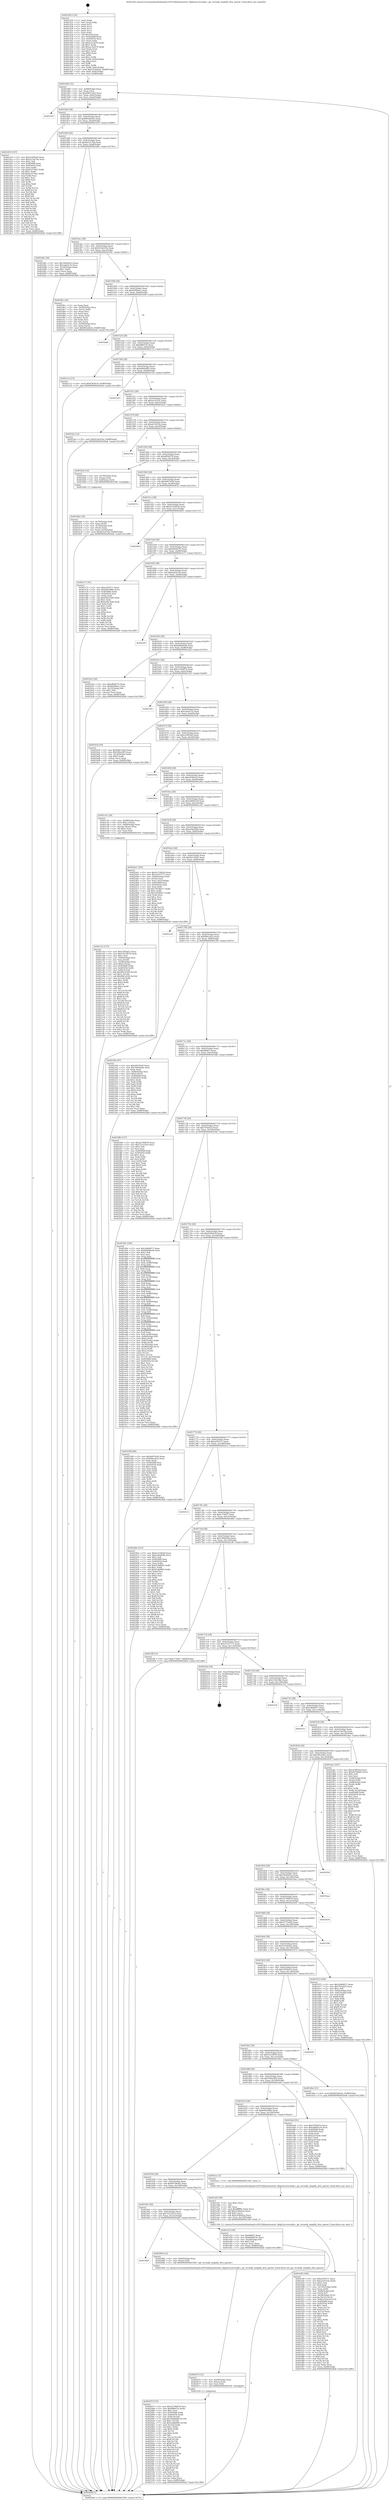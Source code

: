digraph "0x401420" {
  label = "0x401420 (/mnt/c/Users/mathe/Desktop/tcc/POCII/binaries/extr_libgit2srcrevwalk.c_git_revwalk_simplify_first_parent_Final-ollvm.out::main(0))"
  labelloc = "t"
  node[shape=record]

  Entry [label="",width=0.3,height=0.3,shape=circle,fillcolor=black,style=filled]
  "0x401494" [label="{
     0x401494 [32]\l
     | [instrs]\l
     &nbsp;&nbsp;0x401494 \<+6\>: mov -0x88(%rbp),%eax\l
     &nbsp;&nbsp;0x40149a \<+2\>: mov %eax,%ecx\l
     &nbsp;&nbsp;0x40149c \<+6\>: sub $0x84813ab3,%ecx\l
     &nbsp;&nbsp;0x4014a2 \<+6\>: mov %eax,-0x9c(%rbp)\l
     &nbsp;&nbsp;0x4014a8 \<+6\>: mov %ecx,-0xa0(%rbp)\l
     &nbsp;&nbsp;0x4014ae \<+6\>: je 0000000000402325 \<main+0xf05\>\l
  }"]
  "0x402325" [label="{
     0x402325\l
  }", style=dashed]
  "0x4014b4" [label="{
     0x4014b4 [28]\l
     | [instrs]\l
     &nbsp;&nbsp;0x4014b4 \<+5\>: jmp 00000000004014b9 \<main+0x99\>\l
     &nbsp;&nbsp;0x4014b9 \<+6\>: mov -0x9c(%rbp),%eax\l
     &nbsp;&nbsp;0x4014bf \<+5\>: sub $0x893a0e42,%eax\l
     &nbsp;&nbsp;0x4014c4 \<+6\>: mov %eax,-0xa4(%rbp)\l
     &nbsp;&nbsp;0x4014ca \<+6\>: je 0000000000401d19 \<main+0x8f9\>\l
  }"]
  Exit [label="",width=0.3,height=0.3,shape=circle,fillcolor=black,style=filled,peripheries=2]
  "0x401d19" [label="{
     0x401d19 [147]\l
     | [instrs]\l
     &nbsp;&nbsp;0x401d19 \<+5\>: mov $0xcb3f95a9,%eax\l
     &nbsp;&nbsp;0x401d1e \<+5\>: mov $0x2e7eb74a,%ecx\l
     &nbsp;&nbsp;0x401d23 \<+2\>: mov $0x1,%dl\l
     &nbsp;&nbsp;0x401d25 \<+7\>: mov 0x405068,%esi\l
     &nbsp;&nbsp;0x401d2c \<+7\>: mov 0x405054,%edi\l
     &nbsp;&nbsp;0x401d33 \<+3\>: mov %esi,%r8d\l
     &nbsp;&nbsp;0x401d36 \<+7\>: sub $0xfc2576d1,%r8d\l
     &nbsp;&nbsp;0x401d3d \<+4\>: sub $0x1,%r8d\l
     &nbsp;&nbsp;0x401d41 \<+7\>: add $0xfc2576d1,%r8d\l
     &nbsp;&nbsp;0x401d48 \<+4\>: imul %r8d,%esi\l
     &nbsp;&nbsp;0x401d4c \<+3\>: and $0x1,%esi\l
     &nbsp;&nbsp;0x401d4f \<+3\>: cmp $0x0,%esi\l
     &nbsp;&nbsp;0x401d52 \<+4\>: sete %r9b\l
     &nbsp;&nbsp;0x401d56 \<+3\>: cmp $0xa,%edi\l
     &nbsp;&nbsp;0x401d59 \<+4\>: setl %r10b\l
     &nbsp;&nbsp;0x401d5d \<+3\>: mov %r9b,%r11b\l
     &nbsp;&nbsp;0x401d60 \<+4\>: xor $0xff,%r11b\l
     &nbsp;&nbsp;0x401d64 \<+3\>: mov %r10b,%bl\l
     &nbsp;&nbsp;0x401d67 \<+3\>: xor $0xff,%bl\l
     &nbsp;&nbsp;0x401d6a \<+3\>: xor $0x0,%dl\l
     &nbsp;&nbsp;0x401d6d \<+3\>: mov %r11b,%r14b\l
     &nbsp;&nbsp;0x401d70 \<+4\>: and $0x0,%r14b\l
     &nbsp;&nbsp;0x401d74 \<+3\>: and %dl,%r9b\l
     &nbsp;&nbsp;0x401d77 \<+3\>: mov %bl,%r15b\l
     &nbsp;&nbsp;0x401d7a \<+4\>: and $0x0,%r15b\l
     &nbsp;&nbsp;0x401d7e \<+3\>: and %dl,%r10b\l
     &nbsp;&nbsp;0x401d81 \<+3\>: or %r9b,%r14b\l
     &nbsp;&nbsp;0x401d84 \<+3\>: or %r10b,%r15b\l
     &nbsp;&nbsp;0x401d87 \<+3\>: xor %r15b,%r14b\l
     &nbsp;&nbsp;0x401d8a \<+3\>: or %bl,%r11b\l
     &nbsp;&nbsp;0x401d8d \<+4\>: xor $0xff,%r11b\l
     &nbsp;&nbsp;0x401d91 \<+3\>: or $0x0,%dl\l
     &nbsp;&nbsp;0x401d94 \<+3\>: and %dl,%r11b\l
     &nbsp;&nbsp;0x401d97 \<+3\>: or %r11b,%r14b\l
     &nbsp;&nbsp;0x401d9a \<+4\>: test $0x1,%r14b\l
     &nbsp;&nbsp;0x401d9e \<+3\>: cmovne %ecx,%eax\l
     &nbsp;&nbsp;0x401da1 \<+6\>: mov %eax,-0x88(%rbp)\l
     &nbsp;&nbsp;0x401da7 \<+5\>: jmp 00000000004026a8 \<main+0x1288\>\l
  }"]
  "0x4014d0" [label="{
     0x4014d0 [28]\l
     | [instrs]\l
     &nbsp;&nbsp;0x4014d0 \<+5\>: jmp 00000000004014d5 \<main+0xb5\>\l
     &nbsp;&nbsp;0x4014d5 \<+6\>: mov -0x9c(%rbp),%eax\l
     &nbsp;&nbsp;0x4014db \<+5\>: sub $0x8a53e7bb,%eax\l
     &nbsp;&nbsp;0x4014e0 \<+6\>: mov %eax,-0xa8(%rbp)\l
     &nbsp;&nbsp;0x4014e6 \<+6\>: je 0000000000401b8c \<main+0x76c\>\l
  }"]
  "0x40207f" [label="{
     0x40207f [155]\l
     | [instrs]\l
     &nbsp;&nbsp;0x40207f \<+5\>: mov $0x42790878,%ecx\l
     &nbsp;&nbsp;0x402084 \<+5\>: mov $0x9ff647fc,%edx\l
     &nbsp;&nbsp;0x402089 \<+3\>: mov $0x1,%sil\l
     &nbsp;&nbsp;0x40208c \<+8\>: mov 0x405068,%r8d\l
     &nbsp;&nbsp;0x402094 \<+8\>: mov 0x405054,%r9d\l
     &nbsp;&nbsp;0x40209c \<+3\>: mov %r8d,%r10d\l
     &nbsp;&nbsp;0x40209f \<+7\>: add $0x5edb6f80,%r10d\l
     &nbsp;&nbsp;0x4020a6 \<+4\>: sub $0x1,%r10d\l
     &nbsp;&nbsp;0x4020aa \<+7\>: sub $0x5edb6f80,%r10d\l
     &nbsp;&nbsp;0x4020b1 \<+4\>: imul %r10d,%r8d\l
     &nbsp;&nbsp;0x4020b5 \<+4\>: and $0x1,%r8d\l
     &nbsp;&nbsp;0x4020b9 \<+4\>: cmp $0x0,%r8d\l
     &nbsp;&nbsp;0x4020bd \<+4\>: sete %r11b\l
     &nbsp;&nbsp;0x4020c1 \<+4\>: cmp $0xa,%r9d\l
     &nbsp;&nbsp;0x4020c5 \<+3\>: setl %bl\l
     &nbsp;&nbsp;0x4020c8 \<+3\>: mov %r11b,%r14b\l
     &nbsp;&nbsp;0x4020cb \<+4\>: xor $0xff,%r14b\l
     &nbsp;&nbsp;0x4020cf \<+3\>: mov %bl,%r15b\l
     &nbsp;&nbsp;0x4020d2 \<+4\>: xor $0xff,%r15b\l
     &nbsp;&nbsp;0x4020d6 \<+4\>: xor $0x0,%sil\l
     &nbsp;&nbsp;0x4020da \<+3\>: mov %r14b,%r12b\l
     &nbsp;&nbsp;0x4020dd \<+4\>: and $0x0,%r12b\l
     &nbsp;&nbsp;0x4020e1 \<+3\>: and %sil,%r11b\l
     &nbsp;&nbsp;0x4020e4 \<+3\>: mov %r15b,%r13b\l
     &nbsp;&nbsp;0x4020e7 \<+4\>: and $0x0,%r13b\l
     &nbsp;&nbsp;0x4020eb \<+3\>: and %sil,%bl\l
     &nbsp;&nbsp;0x4020ee \<+3\>: or %r11b,%r12b\l
     &nbsp;&nbsp;0x4020f1 \<+3\>: or %bl,%r13b\l
     &nbsp;&nbsp;0x4020f4 \<+3\>: xor %r13b,%r12b\l
     &nbsp;&nbsp;0x4020f7 \<+3\>: or %r15b,%r14b\l
     &nbsp;&nbsp;0x4020fa \<+4\>: xor $0xff,%r14b\l
     &nbsp;&nbsp;0x4020fe \<+4\>: or $0x0,%sil\l
     &nbsp;&nbsp;0x402102 \<+3\>: and %sil,%r14b\l
     &nbsp;&nbsp;0x402105 \<+3\>: or %r14b,%r12b\l
     &nbsp;&nbsp;0x402108 \<+4\>: test $0x1,%r12b\l
     &nbsp;&nbsp;0x40210c \<+3\>: cmovne %edx,%ecx\l
     &nbsp;&nbsp;0x40210f \<+6\>: mov %ecx,-0x88(%rbp)\l
     &nbsp;&nbsp;0x402115 \<+5\>: jmp 00000000004026a8 \<main+0x1288\>\l
  }"]
  "0x401b8c" [label="{
     0x401b8c [30]\l
     | [instrs]\l
     &nbsp;&nbsp;0x401b8c \<+5\>: mov $0x39a04d1a,%eax\l
     &nbsp;&nbsp;0x401b91 \<+5\>: mov $0xcafa4132,%ecx\l
     &nbsp;&nbsp;0x401b96 \<+3\>: mov -0x34(%rbp),%edx\l
     &nbsp;&nbsp;0x401b99 \<+3\>: cmp $0x1,%edx\l
     &nbsp;&nbsp;0x401b9c \<+3\>: cmovl %ecx,%eax\l
     &nbsp;&nbsp;0x401b9f \<+6\>: mov %eax,-0x88(%rbp)\l
     &nbsp;&nbsp;0x401ba5 \<+5\>: jmp 00000000004026a8 \<main+0x1288\>\l
  }"]
  "0x4014ec" [label="{
     0x4014ec [28]\l
     | [instrs]\l
     &nbsp;&nbsp;0x4014ec \<+5\>: jmp 00000000004014f1 \<main+0xd1\>\l
     &nbsp;&nbsp;0x4014f1 \<+6\>: mov -0x9c(%rbp),%eax\l
     &nbsp;&nbsp;0x4014f7 \<+5\>: sub $0x910e410e,%eax\l
     &nbsp;&nbsp;0x4014fc \<+6\>: mov %eax,-0xac(%rbp)\l
     &nbsp;&nbsp;0x401502 \<+6\>: je 0000000000401fb1 \<main+0xb91\>\l
  }"]
  "0x402070" [label="{
     0x402070 [15]\l
     | [instrs]\l
     &nbsp;&nbsp;0x402070 \<+4\>: mov -0x60(%rbp),%rax\l
     &nbsp;&nbsp;0x402074 \<+3\>: mov (%rax),%rax\l
     &nbsp;&nbsp;0x402077 \<+3\>: mov %rax,%rdi\l
     &nbsp;&nbsp;0x40207a \<+5\>: call 0000000000401030 \<free@plt\>\l
     | [calls]\l
     &nbsp;&nbsp;0x401030 \{1\} (unknown)\l
  }"]
  "0x401fb1" [label="{
     0x401fb1 [42]\l
     | [instrs]\l
     &nbsp;&nbsp;0x401fb1 \<+2\>: xor %eax,%eax\l
     &nbsp;&nbsp;0x401fb3 \<+4\>: mov -0x58(%rbp),%rcx\l
     &nbsp;&nbsp;0x401fb7 \<+2\>: mov (%rcx),%edx\l
     &nbsp;&nbsp;0x401fb9 \<+2\>: mov %eax,%esi\l
     &nbsp;&nbsp;0x401fbb \<+2\>: sub %edx,%esi\l
     &nbsp;&nbsp;0x401fbd \<+2\>: mov %eax,%edx\l
     &nbsp;&nbsp;0x401fbf \<+3\>: sub $0x1,%edx\l
     &nbsp;&nbsp;0x401fc2 \<+2\>: add %edx,%esi\l
     &nbsp;&nbsp;0x401fc4 \<+2\>: sub %esi,%eax\l
     &nbsp;&nbsp;0x401fc6 \<+4\>: mov -0x58(%rbp),%rcx\l
     &nbsp;&nbsp;0x401fca \<+2\>: mov %eax,(%rcx)\l
     &nbsp;&nbsp;0x401fcc \<+10\>: movl $0x893a0e42,-0x88(%rbp)\l
     &nbsp;&nbsp;0x401fd6 \<+5\>: jmp 00000000004026a8 \<main+0x1288\>\l
  }"]
  "0x401508" [label="{
     0x401508 [28]\l
     | [instrs]\l
     &nbsp;&nbsp;0x401508 \<+5\>: jmp 000000000040150d \<main+0xed\>\l
     &nbsp;&nbsp;0x40150d \<+6\>: mov -0x9c(%rbp),%eax\l
     &nbsp;&nbsp;0x401513 \<+5\>: sub $0x92f0b4cc,%eax\l
     &nbsp;&nbsp;0x401518 \<+6\>: mov %eax,-0xb0(%rbp)\l
     &nbsp;&nbsp;0x40151e \<+6\>: je 0000000000401b40 \<main+0x720\>\l
  }"]
  "0x401968" [label="{
     0x401968\l
  }", style=dashed]
  "0x401b40" [label="{
     0x401b40\l
  }", style=dashed]
  "0x401524" [label="{
     0x401524 [28]\l
     | [instrs]\l
     &nbsp;&nbsp;0x401524 \<+5\>: jmp 0000000000401529 \<main+0x109\>\l
     &nbsp;&nbsp;0x401529 \<+6\>: mov -0x9c(%rbp),%eax\l
     &nbsp;&nbsp;0x40152f \<+5\>: sub $0x9ff647fc,%eax\l
     &nbsp;&nbsp;0x401534 \<+6\>: mov %eax,-0xb4(%rbp)\l
     &nbsp;&nbsp;0x40153a \<+6\>: je 000000000040211a \<main+0xcfa\>\l
  }"]
  "0x402064" [label="{
     0x402064 [12]\l
     | [instrs]\l
     &nbsp;&nbsp;0x402064 \<+4\>: mov -0x60(%rbp),%rax\l
     &nbsp;&nbsp;0x402068 \<+3\>: mov (%rax),%rdi\l
     &nbsp;&nbsp;0x40206b \<+5\>: call 0000000000401400 \<git_revwalk_simplify_first_parent\>\l
     | [calls]\l
     &nbsp;&nbsp;0x401400 \{1\} (/mnt/c/Users/mathe/Desktop/tcc/POCII/binaries/extr_libgit2srcrevwalk.c_git_revwalk_simplify_first_parent_Final-ollvm.out::git_revwalk_simplify_first_parent)\l
  }"]
  "0x40211a" [label="{
     0x40211a [15]\l
     | [instrs]\l
     &nbsp;&nbsp;0x40211a \<+10\>: movl $0x9383618,-0x88(%rbp)\l
     &nbsp;&nbsp;0x402124 \<+5\>: jmp 00000000004026a8 \<main+0x1288\>\l
  }"]
  "0x401540" [label="{
     0x401540 [28]\l
     | [instrs]\l
     &nbsp;&nbsp;0x401540 \<+5\>: jmp 0000000000401545 \<main+0x125\>\l
     &nbsp;&nbsp;0x401545 \<+6\>: mov -0x9c(%rbp),%eax\l
     &nbsp;&nbsp;0x40154b \<+5\>: sub $0xa666a893,%eax\l
     &nbsp;&nbsp;0x401550 \<+6\>: mov %eax,-0xb8(%rbp)\l
     &nbsp;&nbsp;0x401556 \<+6\>: je 0000000000402129 \<main+0xd09\>\l
  }"]
  "0x401ef9" [label="{
     0x401ef9 [169]\l
     | [instrs]\l
     &nbsp;&nbsp;0x401ef9 \<+5\>: mov $0xa597b71,%ecx\l
     &nbsp;&nbsp;0x401efe \<+5\>: mov $0xae1f314c,%edx\l
     &nbsp;&nbsp;0x401f03 \<+3\>: mov $0x1,%sil\l
     &nbsp;&nbsp;0x401f06 \<+2\>: xor %edi,%edi\l
     &nbsp;&nbsp;0x401f08 \<+7\>: mov -0x150(%rbp),%r8d\l
     &nbsp;&nbsp;0x401f0f \<+4\>: imul %eax,%r8d\l
     &nbsp;&nbsp;0x401f13 \<+4\>: mov -0x60(%rbp),%r9\l
     &nbsp;&nbsp;0x401f17 \<+3\>: mov (%r9),%r9\l
     &nbsp;&nbsp;0x401f1a \<+4\>: mov -0x58(%rbp),%r10\l
     &nbsp;&nbsp;0x401f1e \<+3\>: movslq (%r10),%r10\l
     &nbsp;&nbsp;0x401f21 \<+4\>: mov %r8d,(%r9,%r10,4)\l
     &nbsp;&nbsp;0x401f25 \<+7\>: mov 0x405068,%eax\l
     &nbsp;&nbsp;0x401f2c \<+8\>: mov 0x405054,%r8d\l
     &nbsp;&nbsp;0x401f34 \<+3\>: sub $0x1,%edi\l
     &nbsp;&nbsp;0x401f37 \<+3\>: mov %eax,%r11d\l
     &nbsp;&nbsp;0x401f3a \<+3\>: add %edi,%r11d\l
     &nbsp;&nbsp;0x401f3d \<+4\>: imul %r11d,%eax\l
     &nbsp;&nbsp;0x401f41 \<+3\>: and $0x1,%eax\l
     &nbsp;&nbsp;0x401f44 \<+3\>: cmp $0x0,%eax\l
     &nbsp;&nbsp;0x401f47 \<+3\>: sete %bl\l
     &nbsp;&nbsp;0x401f4a \<+4\>: cmp $0xa,%r8d\l
     &nbsp;&nbsp;0x401f4e \<+4\>: setl %r14b\l
     &nbsp;&nbsp;0x401f52 \<+3\>: mov %bl,%r15b\l
     &nbsp;&nbsp;0x401f55 \<+4\>: xor $0xff,%r15b\l
     &nbsp;&nbsp;0x401f59 \<+3\>: mov %r14b,%r12b\l
     &nbsp;&nbsp;0x401f5c \<+4\>: xor $0xff,%r12b\l
     &nbsp;&nbsp;0x401f60 \<+4\>: xor $0x0,%sil\l
     &nbsp;&nbsp;0x401f64 \<+3\>: mov %r15b,%r13b\l
     &nbsp;&nbsp;0x401f67 \<+4\>: and $0x0,%r13b\l
     &nbsp;&nbsp;0x401f6b \<+3\>: and %sil,%bl\l
     &nbsp;&nbsp;0x401f6e \<+3\>: mov %r12b,%al\l
     &nbsp;&nbsp;0x401f71 \<+2\>: and $0x0,%al\l
     &nbsp;&nbsp;0x401f73 \<+3\>: and %sil,%r14b\l
     &nbsp;&nbsp;0x401f76 \<+3\>: or %bl,%r13b\l
     &nbsp;&nbsp;0x401f79 \<+3\>: or %r14b,%al\l
     &nbsp;&nbsp;0x401f7c \<+3\>: xor %al,%r13b\l
     &nbsp;&nbsp;0x401f7f \<+3\>: or %r12b,%r15b\l
     &nbsp;&nbsp;0x401f82 \<+4\>: xor $0xff,%r15b\l
     &nbsp;&nbsp;0x401f86 \<+4\>: or $0x0,%sil\l
     &nbsp;&nbsp;0x401f8a \<+3\>: and %sil,%r15b\l
     &nbsp;&nbsp;0x401f8d \<+3\>: or %r15b,%r13b\l
     &nbsp;&nbsp;0x401f90 \<+4\>: test $0x1,%r13b\l
     &nbsp;&nbsp;0x401f94 \<+3\>: cmovne %edx,%ecx\l
     &nbsp;&nbsp;0x401f97 \<+6\>: mov %ecx,-0x88(%rbp)\l
     &nbsp;&nbsp;0x401f9d \<+5\>: jmp 00000000004026a8 \<main+0x1288\>\l
  }"]
  "0x402129" [label="{
     0x402129\l
  }", style=dashed]
  "0x40155c" [label="{
     0x40155c [28]\l
     | [instrs]\l
     &nbsp;&nbsp;0x40155c \<+5\>: jmp 0000000000401561 \<main+0x141\>\l
     &nbsp;&nbsp;0x401561 \<+6\>: mov -0x9c(%rbp),%eax\l
     &nbsp;&nbsp;0x401567 \<+5\>: sub $0xae1f314c,%eax\l
     &nbsp;&nbsp;0x40156c \<+6\>: mov %eax,-0xbc(%rbp)\l
     &nbsp;&nbsp;0x401572 \<+6\>: je 0000000000401fa2 \<main+0xb82\>\l
  }"]
  "0x401ed1" [label="{
     0x401ed1 [40]\l
     | [instrs]\l
     &nbsp;&nbsp;0x401ed1 \<+5\>: mov $0x2,%ecx\l
     &nbsp;&nbsp;0x401ed6 \<+1\>: cltd\l
     &nbsp;&nbsp;0x401ed7 \<+2\>: idiv %ecx\l
     &nbsp;&nbsp;0x401ed9 \<+6\>: imul $0xfffffffe,%edx,%ecx\l
     &nbsp;&nbsp;0x401edf \<+6\>: add $0x2436e62a,%ecx\l
     &nbsp;&nbsp;0x401ee5 \<+3\>: add $0x1,%ecx\l
     &nbsp;&nbsp;0x401ee8 \<+6\>: sub $0x2436e62a,%ecx\l
     &nbsp;&nbsp;0x401eee \<+6\>: mov %ecx,-0x150(%rbp)\l
     &nbsp;&nbsp;0x401ef4 \<+5\>: call 0000000000401160 \<next_i\>\l
     | [calls]\l
     &nbsp;&nbsp;0x401160 \{1\} (/mnt/c/Users/mathe/Desktop/tcc/POCII/binaries/extr_libgit2srcrevwalk.c_git_revwalk_simplify_first_parent_Final-ollvm.out::next_i)\l
  }"]
  "0x401fa2" [label="{
     0x401fa2 [15]\l
     | [instrs]\l
     &nbsp;&nbsp;0x401fa2 \<+10\>: movl $0x910e410e,-0x88(%rbp)\l
     &nbsp;&nbsp;0x401fac \<+5\>: jmp 00000000004026a8 \<main+0x1288\>\l
  }"]
  "0x401578" [label="{
     0x401578 [28]\l
     | [instrs]\l
     &nbsp;&nbsp;0x401578 \<+5\>: jmp 000000000040157d \<main+0x15d\>\l
     &nbsp;&nbsp;0x40157d \<+6\>: mov -0x9c(%rbp),%eax\l
     &nbsp;&nbsp;0x401583 \<+5\>: sub $0xaf15933a,%eax\l
     &nbsp;&nbsp;0x401588 \<+6\>: mov %eax,-0xc0(%rbp)\l
     &nbsp;&nbsp;0x40158e \<+6\>: je 000000000040218a \<main+0xd6a\>\l
  }"]
  "0x40194c" [label="{
     0x40194c [28]\l
     | [instrs]\l
     &nbsp;&nbsp;0x40194c \<+5\>: jmp 0000000000401951 \<main+0x531\>\l
     &nbsp;&nbsp;0x401951 \<+6\>: mov -0x9c(%rbp),%eax\l
     &nbsp;&nbsp;0x401957 \<+5\>: sub $0x722333c0,%eax\l
     &nbsp;&nbsp;0x40195c \<+6\>: mov %eax,-0x14c(%rbp)\l
     &nbsp;&nbsp;0x401962 \<+6\>: je 0000000000402064 \<main+0xc44\>\l
  }"]
  "0x40218a" [label="{
     0x40218a\l
  }", style=dashed]
  "0x401594" [label="{
     0x401594 [28]\l
     | [instrs]\l
     &nbsp;&nbsp;0x401594 \<+5\>: jmp 0000000000401599 \<main+0x179\>\l
     &nbsp;&nbsp;0x401599 \<+6\>: mov -0x9c(%rbp),%eax\l
     &nbsp;&nbsp;0x40159f \<+5\>: sub $0xaff26076,%eax\l
     &nbsp;&nbsp;0x4015a4 \<+6\>: mov %eax,-0xc4(%rbp)\l
     &nbsp;&nbsp;0x4015aa \<+6\>: je 0000000000401b5e \<main+0x73e\>\l
  }"]
  "0x401e53" [label="{
     0x401e53 [30]\l
     | [instrs]\l
     &nbsp;&nbsp;0x401e53 \<+5\>: mov $0xb8d07,%eax\l
     &nbsp;&nbsp;0x401e58 \<+5\>: mov $0xb949d7fc,%ecx\l
     &nbsp;&nbsp;0x401e5d \<+3\>: mov -0x2d(%rbp),%dl\l
     &nbsp;&nbsp;0x401e60 \<+3\>: test $0x1,%dl\l
     &nbsp;&nbsp;0x401e63 \<+3\>: cmovne %ecx,%eax\l
     &nbsp;&nbsp;0x401e66 \<+6\>: mov %eax,-0x88(%rbp)\l
     &nbsp;&nbsp;0x401e6c \<+5\>: jmp 00000000004026a8 \<main+0x1288\>\l
  }"]
  "0x401b5e" [label="{
     0x401b5e [16]\l
     | [instrs]\l
     &nbsp;&nbsp;0x401b5e \<+4\>: mov -0x78(%rbp),%rax\l
     &nbsp;&nbsp;0x401b62 \<+3\>: mov (%rax),%rax\l
     &nbsp;&nbsp;0x401b65 \<+4\>: mov 0x8(%rax),%rdi\l
     &nbsp;&nbsp;0x401b69 \<+5\>: call 0000000000401060 \<atoi@plt\>\l
     | [calls]\l
     &nbsp;&nbsp;0x401060 \{1\} (unknown)\l
  }"]
  "0x4015b0" [label="{
     0x4015b0 [28]\l
     | [instrs]\l
     &nbsp;&nbsp;0x4015b0 \<+5\>: jmp 00000000004015b5 \<main+0x195\>\l
     &nbsp;&nbsp;0x4015b5 \<+6\>: mov -0x9c(%rbp),%eax\l
     &nbsp;&nbsp;0x4015bb \<+5\>: sub $0xb0079cf0,%eax\l
     &nbsp;&nbsp;0x4015c0 \<+6\>: mov %eax,-0xc8(%rbp)\l
     &nbsp;&nbsp;0x4015c6 \<+6\>: je 000000000040267a \<main+0x125a\>\l
  }"]
  "0x401930" [label="{
     0x401930 [28]\l
     | [instrs]\l
     &nbsp;&nbsp;0x401930 \<+5\>: jmp 0000000000401935 \<main+0x515\>\l
     &nbsp;&nbsp;0x401935 \<+6\>: mov -0x9c(%rbp),%eax\l
     &nbsp;&nbsp;0x40193b \<+5\>: sub $0x6d708a85,%eax\l
     &nbsp;&nbsp;0x401940 \<+6\>: mov %eax,-0x148(%rbp)\l
     &nbsp;&nbsp;0x401946 \<+6\>: je 0000000000401e53 \<main+0xa33\>\l
  }"]
  "0x40267a" [label="{
     0x40267a\l
  }", style=dashed]
  "0x4015cc" [label="{
     0x4015cc [28]\l
     | [instrs]\l
     &nbsp;&nbsp;0x4015cc \<+5\>: jmp 00000000004015d1 \<main+0x1b1\>\l
     &nbsp;&nbsp;0x4015d1 \<+6\>: mov -0x9c(%rbp),%eax\l
     &nbsp;&nbsp;0x4015d7 \<+5\>: sub $0xb1234b5d,%eax\l
     &nbsp;&nbsp;0x4015dc \<+6\>: mov %eax,-0xcc(%rbp)\l
     &nbsp;&nbsp;0x4015e2 \<+6\>: je 0000000000402693 \<main+0x1273\>\l
  }"]
  "0x401ecc" [label="{
     0x401ecc [5]\l
     | [instrs]\l
     &nbsp;&nbsp;0x401ecc \<+5\>: call 0000000000401160 \<next_i\>\l
     | [calls]\l
     &nbsp;&nbsp;0x401160 \{1\} (/mnt/c/Users/mathe/Desktop/tcc/POCII/binaries/extr_libgit2srcrevwalk.c_git_revwalk_simplify_first_parent_Final-ollvm.out::next_i)\l
  }"]
  "0x402693" [label="{
     0x402693\l
  }", style=dashed]
  "0x4015e8" [label="{
     0x4015e8 [28]\l
     | [instrs]\l
     &nbsp;&nbsp;0x4015e8 \<+5\>: jmp 00000000004015ed \<main+0x1cd\>\l
     &nbsp;&nbsp;0x4015ed \<+6\>: mov -0x9c(%rbp),%eax\l
     &nbsp;&nbsp;0x4015f3 \<+5\>: sub $0xb949d7fc,%eax\l
     &nbsp;&nbsp;0x4015f8 \<+6\>: mov %eax,-0xd0(%rbp)\l
     &nbsp;&nbsp;0x4015fe \<+6\>: je 0000000000401e71 \<main+0xa51\>\l
  }"]
  "0x401c5e" [label="{
     0x401c5e [172]\l
     | [instrs]\l
     &nbsp;&nbsp;0x401c5e \<+5\>: mov $0x53f5bd7e,%ecx\l
     &nbsp;&nbsp;0x401c63 \<+5\>: mov $0x5521f878,%edx\l
     &nbsp;&nbsp;0x401c68 \<+3\>: mov $0x1,%sil\l
     &nbsp;&nbsp;0x401c6b \<+4\>: mov -0x60(%rbp),%rdi\l
     &nbsp;&nbsp;0x401c6f \<+3\>: mov %rax,(%rdi)\l
     &nbsp;&nbsp;0x401c72 \<+4\>: mov -0x58(%rbp),%rax\l
     &nbsp;&nbsp;0x401c76 \<+6\>: movl $0x0,(%rax)\l
     &nbsp;&nbsp;0x401c7c \<+8\>: mov 0x405068,%r8d\l
     &nbsp;&nbsp;0x401c84 \<+8\>: mov 0x405054,%r9d\l
     &nbsp;&nbsp;0x401c8c \<+3\>: mov %r8d,%r10d\l
     &nbsp;&nbsp;0x401c8f \<+7\>: add $0xf941d349,%r10d\l
     &nbsp;&nbsp;0x401c96 \<+4\>: sub $0x1,%r10d\l
     &nbsp;&nbsp;0x401c9a \<+7\>: sub $0xf941d349,%r10d\l
     &nbsp;&nbsp;0x401ca1 \<+4\>: imul %r10d,%r8d\l
     &nbsp;&nbsp;0x401ca5 \<+4\>: and $0x1,%r8d\l
     &nbsp;&nbsp;0x401ca9 \<+4\>: cmp $0x0,%r8d\l
     &nbsp;&nbsp;0x401cad \<+4\>: sete %r11b\l
     &nbsp;&nbsp;0x401cb1 \<+4\>: cmp $0xa,%r9d\l
     &nbsp;&nbsp;0x401cb5 \<+3\>: setl %bl\l
     &nbsp;&nbsp;0x401cb8 \<+3\>: mov %r11b,%r14b\l
     &nbsp;&nbsp;0x401cbb \<+4\>: xor $0xff,%r14b\l
     &nbsp;&nbsp;0x401cbf \<+3\>: mov %bl,%r15b\l
     &nbsp;&nbsp;0x401cc2 \<+4\>: xor $0xff,%r15b\l
     &nbsp;&nbsp;0x401cc6 \<+4\>: xor $0x1,%sil\l
     &nbsp;&nbsp;0x401cca \<+3\>: mov %r14b,%r12b\l
     &nbsp;&nbsp;0x401ccd \<+4\>: and $0xff,%r12b\l
     &nbsp;&nbsp;0x401cd1 \<+3\>: and %sil,%r11b\l
     &nbsp;&nbsp;0x401cd4 \<+3\>: mov %r15b,%r13b\l
     &nbsp;&nbsp;0x401cd7 \<+4\>: and $0xff,%r13b\l
     &nbsp;&nbsp;0x401cdb \<+3\>: and %sil,%bl\l
     &nbsp;&nbsp;0x401cde \<+3\>: or %r11b,%r12b\l
     &nbsp;&nbsp;0x401ce1 \<+3\>: or %bl,%r13b\l
     &nbsp;&nbsp;0x401ce4 \<+3\>: xor %r13b,%r12b\l
     &nbsp;&nbsp;0x401ce7 \<+3\>: or %r15b,%r14b\l
     &nbsp;&nbsp;0x401cea \<+4\>: xor $0xff,%r14b\l
     &nbsp;&nbsp;0x401cee \<+4\>: or $0x1,%sil\l
     &nbsp;&nbsp;0x401cf2 \<+3\>: and %sil,%r14b\l
     &nbsp;&nbsp;0x401cf5 \<+3\>: or %r14b,%r12b\l
     &nbsp;&nbsp;0x401cf8 \<+4\>: test $0x1,%r12b\l
     &nbsp;&nbsp;0x401cfc \<+3\>: cmovne %edx,%ecx\l
     &nbsp;&nbsp;0x401cff \<+6\>: mov %ecx,-0x88(%rbp)\l
     &nbsp;&nbsp;0x401d05 \<+5\>: jmp 00000000004026a8 \<main+0x1288\>\l
  }"]
  "0x401e71" [label="{
     0x401e71 [91]\l
     | [instrs]\l
     &nbsp;&nbsp;0x401e71 \<+5\>: mov $0xa597b71,%eax\l
     &nbsp;&nbsp;0x401e76 \<+5\>: mov $0x6481f86a,%ecx\l
     &nbsp;&nbsp;0x401e7b \<+7\>: mov 0x405068,%edx\l
     &nbsp;&nbsp;0x401e82 \<+7\>: mov 0x405054,%esi\l
     &nbsp;&nbsp;0x401e89 \<+2\>: mov %edx,%edi\l
     &nbsp;&nbsp;0x401e8b \<+6\>: sub $0xb59e1bd0,%edi\l
     &nbsp;&nbsp;0x401e91 \<+3\>: sub $0x1,%edi\l
     &nbsp;&nbsp;0x401e94 \<+6\>: add $0xb59e1bd0,%edi\l
     &nbsp;&nbsp;0x401e9a \<+3\>: imul %edi,%edx\l
     &nbsp;&nbsp;0x401e9d \<+3\>: and $0x1,%edx\l
     &nbsp;&nbsp;0x401ea0 \<+3\>: cmp $0x0,%edx\l
     &nbsp;&nbsp;0x401ea3 \<+4\>: sete %r8b\l
     &nbsp;&nbsp;0x401ea7 \<+3\>: cmp $0xa,%esi\l
     &nbsp;&nbsp;0x401eaa \<+4\>: setl %r9b\l
     &nbsp;&nbsp;0x401eae \<+3\>: mov %r8b,%r10b\l
     &nbsp;&nbsp;0x401eb1 \<+3\>: and %r9b,%r10b\l
     &nbsp;&nbsp;0x401eb4 \<+3\>: xor %r9b,%r8b\l
     &nbsp;&nbsp;0x401eb7 \<+3\>: or %r8b,%r10b\l
     &nbsp;&nbsp;0x401eba \<+4\>: test $0x1,%r10b\l
     &nbsp;&nbsp;0x401ebe \<+3\>: cmovne %ecx,%eax\l
     &nbsp;&nbsp;0x401ec1 \<+6\>: mov %eax,-0x88(%rbp)\l
     &nbsp;&nbsp;0x401ec7 \<+5\>: jmp 00000000004026a8 \<main+0x1288\>\l
  }"]
  "0x401604" [label="{
     0x401604 [28]\l
     | [instrs]\l
     &nbsp;&nbsp;0x401604 \<+5\>: jmp 0000000000401609 \<main+0x1e9\>\l
     &nbsp;&nbsp;0x401609 \<+6\>: mov -0x9c(%rbp),%eax\l
     &nbsp;&nbsp;0x40160f \<+5\>: sub $0xbaf247eb,%eax\l
     &nbsp;&nbsp;0x401614 \<+6\>: mov %eax,-0xd4(%rbp)\l
     &nbsp;&nbsp;0x40161a \<+6\>: je 000000000040220f \<main+0xdef\>\l
  }"]
  "0x401914" [label="{
     0x401914 [28]\l
     | [instrs]\l
     &nbsp;&nbsp;0x401914 \<+5\>: jmp 0000000000401919 \<main+0x4f9\>\l
     &nbsp;&nbsp;0x401919 \<+6\>: mov -0x9c(%rbp),%eax\l
     &nbsp;&nbsp;0x40191f \<+5\>: sub $0x6481f86a,%eax\l
     &nbsp;&nbsp;0x401924 \<+6\>: mov %eax,-0x144(%rbp)\l
     &nbsp;&nbsp;0x40192a \<+6\>: je 0000000000401ecc \<main+0xaac\>\l
  }"]
  "0x40220f" [label="{
     0x40220f\l
  }", style=dashed]
  "0x401620" [label="{
     0x401620 [28]\l
     | [instrs]\l
     &nbsp;&nbsp;0x401620 \<+5\>: jmp 0000000000401625 \<main+0x205\>\l
     &nbsp;&nbsp;0x401625 \<+6\>: mov -0x9c(%rbp),%eax\l
     &nbsp;&nbsp;0x40162b \<+5\>: sub $0xbdb60e44,%eax\l
     &nbsp;&nbsp;0x401630 \<+6\>: mov %eax,-0xd8(%rbp)\l
     &nbsp;&nbsp;0x401636 \<+6\>: je 0000000000401b22 \<main+0x702\>\l
  }"]
  "0x401be6" [label="{
     0x401be6 [91]\l
     | [instrs]\l
     &nbsp;&nbsp;0x401be6 \<+5\>: mov $0x53f5bd7e,%eax\l
     &nbsp;&nbsp;0x401beb \<+5\>: mov $0xeb895e24,%ecx\l
     &nbsp;&nbsp;0x401bf0 \<+7\>: mov 0x405068,%edx\l
     &nbsp;&nbsp;0x401bf7 \<+7\>: mov 0x405054,%esi\l
     &nbsp;&nbsp;0x401bfe \<+2\>: mov %edx,%edi\l
     &nbsp;&nbsp;0x401c00 \<+6\>: add $0xa25c4edc,%edi\l
     &nbsp;&nbsp;0x401c06 \<+3\>: sub $0x1,%edi\l
     &nbsp;&nbsp;0x401c09 \<+6\>: sub $0xa25c4edc,%edi\l
     &nbsp;&nbsp;0x401c0f \<+3\>: imul %edi,%edx\l
     &nbsp;&nbsp;0x401c12 \<+3\>: and $0x1,%edx\l
     &nbsp;&nbsp;0x401c15 \<+3\>: cmp $0x0,%edx\l
     &nbsp;&nbsp;0x401c18 \<+4\>: sete %r8b\l
     &nbsp;&nbsp;0x401c1c \<+3\>: cmp $0xa,%esi\l
     &nbsp;&nbsp;0x401c1f \<+4\>: setl %r9b\l
     &nbsp;&nbsp;0x401c23 \<+3\>: mov %r8b,%r10b\l
     &nbsp;&nbsp;0x401c26 \<+3\>: and %r9b,%r10b\l
     &nbsp;&nbsp;0x401c29 \<+3\>: xor %r9b,%r8b\l
     &nbsp;&nbsp;0x401c2c \<+3\>: or %r8b,%r10b\l
     &nbsp;&nbsp;0x401c2f \<+4\>: test $0x1,%r10b\l
     &nbsp;&nbsp;0x401c33 \<+3\>: cmovne %ecx,%eax\l
     &nbsp;&nbsp;0x401c36 \<+6\>: mov %eax,-0x88(%rbp)\l
     &nbsp;&nbsp;0x401c3c \<+5\>: jmp 00000000004026a8 \<main+0x1288\>\l
  }"]
  "0x401b22" [label="{
     0x401b22 [30]\l
     | [instrs]\l
     &nbsp;&nbsp;0x401b22 \<+5\>: mov $0xaff26076,%eax\l
     &nbsp;&nbsp;0x401b27 \<+5\>: mov $0x92f0b4cc,%ecx\l
     &nbsp;&nbsp;0x401b2c \<+3\>: mov -0x35(%rbp),%dl\l
     &nbsp;&nbsp;0x401b2f \<+3\>: test $0x1,%dl\l
     &nbsp;&nbsp;0x401b32 \<+3\>: cmovne %ecx,%eax\l
     &nbsp;&nbsp;0x401b35 \<+6\>: mov %eax,-0x88(%rbp)\l
     &nbsp;&nbsp;0x401b3b \<+5\>: jmp 00000000004026a8 \<main+0x1288\>\l
  }"]
  "0x40163c" [label="{
     0x40163c [28]\l
     | [instrs]\l
     &nbsp;&nbsp;0x40163c \<+5\>: jmp 0000000000401641 \<main+0x221\>\l
     &nbsp;&nbsp;0x401641 \<+6\>: mov -0x9c(%rbp),%eax\l
     &nbsp;&nbsp;0x401647 \<+5\>: sub $0xc2340870,%eax\l
     &nbsp;&nbsp;0x40164c \<+6\>: mov %eax,-0xdc(%rbp)\l
     &nbsp;&nbsp;0x401652 \<+6\>: je 0000000000402316 \<main+0xef6\>\l
  }"]
  "0x4018f8" [label="{
     0x4018f8 [28]\l
     | [instrs]\l
     &nbsp;&nbsp;0x4018f8 \<+5\>: jmp 00000000004018fd \<main+0x4dd\>\l
     &nbsp;&nbsp;0x4018fd \<+6\>: mov -0x9c(%rbp),%eax\l
     &nbsp;&nbsp;0x401903 \<+5\>: sub $0x596a2df3,%eax\l
     &nbsp;&nbsp;0x401908 \<+6\>: mov %eax,-0x140(%rbp)\l
     &nbsp;&nbsp;0x40190e \<+6\>: je 0000000000401be6 \<main+0x7c6\>\l
  }"]
  "0x402316" [label="{
     0x402316\l
  }", style=dashed]
  "0x401658" [label="{
     0x401658 [28]\l
     | [instrs]\l
     &nbsp;&nbsp;0x401658 \<+5\>: jmp 000000000040165d \<main+0x23d\>\l
     &nbsp;&nbsp;0x40165d \<+6\>: mov -0x9c(%rbp),%eax\l
     &nbsp;&nbsp;0x401663 \<+5\>: sub $0xcafa4132,%eax\l
     &nbsp;&nbsp;0x401668 \<+6\>: mov %eax,-0xe0(%rbp)\l
     &nbsp;&nbsp;0x40166e \<+6\>: je 0000000000401bc8 \<main+0x7a8\>\l
  }"]
  "0x401d0a" [label="{
     0x401d0a [15]\l
     | [instrs]\l
     &nbsp;&nbsp;0x401d0a \<+10\>: movl $0x893a0e42,-0x88(%rbp)\l
     &nbsp;&nbsp;0x401d14 \<+5\>: jmp 00000000004026a8 \<main+0x1288\>\l
  }"]
  "0x401bc8" [label="{
     0x401bc8 [30]\l
     | [instrs]\l
     &nbsp;&nbsp;0x401bc8 \<+5\>: mov $0x84813ab3,%eax\l
     &nbsp;&nbsp;0x401bcd \<+5\>: mov $0x596a2df3,%ecx\l
     &nbsp;&nbsp;0x401bd2 \<+3\>: mov -0x34(%rbp),%edx\l
     &nbsp;&nbsp;0x401bd5 \<+3\>: cmp $0x0,%edx\l
     &nbsp;&nbsp;0x401bd8 \<+3\>: cmove %ecx,%eax\l
     &nbsp;&nbsp;0x401bdb \<+6\>: mov %eax,-0x88(%rbp)\l
     &nbsp;&nbsp;0x401be1 \<+5\>: jmp 00000000004026a8 \<main+0x1288\>\l
  }"]
  "0x401674" [label="{
     0x401674 [28]\l
     | [instrs]\l
     &nbsp;&nbsp;0x401674 \<+5\>: jmp 0000000000401679 \<main+0x259\>\l
     &nbsp;&nbsp;0x401679 \<+6\>: mov -0x9c(%rbp),%eax\l
     &nbsp;&nbsp;0x40167f \<+5\>: sub $0xcb3f95a9,%eax\l
     &nbsp;&nbsp;0x401684 \<+6\>: mov %eax,-0xe4(%rbp)\l
     &nbsp;&nbsp;0x40168a \<+6\>: je 000000000040259e \<main+0x117e\>\l
  }"]
  "0x4018dc" [label="{
     0x4018dc [28]\l
     | [instrs]\l
     &nbsp;&nbsp;0x4018dc \<+5\>: jmp 00000000004018e1 \<main+0x4c1\>\l
     &nbsp;&nbsp;0x4018e1 \<+6\>: mov -0x9c(%rbp),%eax\l
     &nbsp;&nbsp;0x4018e7 \<+5\>: sub $0x5521f878,%eax\l
     &nbsp;&nbsp;0x4018ec \<+6\>: mov %eax,-0x13c(%rbp)\l
     &nbsp;&nbsp;0x4018f2 \<+6\>: je 0000000000401d0a \<main+0x8ea\>\l
  }"]
  "0x40259e" [label="{
     0x40259e\l
  }", style=dashed]
  "0x401690" [label="{
     0x401690 [28]\l
     | [instrs]\l
     &nbsp;&nbsp;0x401690 \<+5\>: jmp 0000000000401695 \<main+0x275\>\l
     &nbsp;&nbsp;0x401695 \<+6\>: mov -0x9c(%rbp),%eax\l
     &nbsp;&nbsp;0x40169b \<+5\>: sub $0xcf3db2e5,%eax\l
     &nbsp;&nbsp;0x4016a0 \<+6\>: mov %eax,-0xe8(%rbp)\l
     &nbsp;&nbsp;0x4016a6 \<+6\>: je 000000000040226a \<main+0xe4a\>\l
  }"]
  "0x402561" [label="{
     0x402561\l
  }", style=dashed]
  "0x40226a" [label="{
     0x40226a\l
  }", style=dashed]
  "0x4016ac" [label="{
     0x4016ac [28]\l
     | [instrs]\l
     &nbsp;&nbsp;0x4016ac \<+5\>: jmp 00000000004016b1 \<main+0x291\>\l
     &nbsp;&nbsp;0x4016b1 \<+6\>: mov -0x9c(%rbp),%eax\l
     &nbsp;&nbsp;0x4016b7 \<+5\>: sub $0xeb895e24,%eax\l
     &nbsp;&nbsp;0x4016bc \<+6\>: mov %eax,-0xec(%rbp)\l
     &nbsp;&nbsp;0x4016c2 \<+6\>: je 0000000000401c41 \<main+0x821\>\l
  }"]
  "0x401b6e" [label="{
     0x401b6e [30]\l
     | [instrs]\l
     &nbsp;&nbsp;0x401b6e \<+4\>: mov -0x70(%rbp),%rdi\l
     &nbsp;&nbsp;0x401b72 \<+2\>: mov %eax,(%rdi)\l
     &nbsp;&nbsp;0x401b74 \<+4\>: mov -0x70(%rbp),%rdi\l
     &nbsp;&nbsp;0x401b78 \<+2\>: mov (%rdi),%eax\l
     &nbsp;&nbsp;0x401b7a \<+3\>: mov %eax,-0x34(%rbp)\l
     &nbsp;&nbsp;0x401b7d \<+10\>: movl $0x8a53e7bb,-0x88(%rbp)\l
     &nbsp;&nbsp;0x401b87 \<+5\>: jmp 00000000004026a8 \<main+0x1288\>\l
  }"]
  "0x401c41" [label="{
     0x401c41 [29]\l
     | [instrs]\l
     &nbsp;&nbsp;0x401c41 \<+4\>: mov -0x68(%rbp),%rax\l
     &nbsp;&nbsp;0x401c45 \<+6\>: movl $0x1,(%rax)\l
     &nbsp;&nbsp;0x401c4b \<+4\>: mov -0x68(%rbp),%rax\l
     &nbsp;&nbsp;0x401c4f \<+3\>: movslq (%rax),%rax\l
     &nbsp;&nbsp;0x401c52 \<+4\>: shl $0x2,%rax\l
     &nbsp;&nbsp;0x401c56 \<+3\>: mov %rax,%rdi\l
     &nbsp;&nbsp;0x401c59 \<+5\>: call 0000000000401050 \<malloc@plt\>\l
     | [calls]\l
     &nbsp;&nbsp;0x401050 \{1\} (unknown)\l
  }"]
  "0x4016c8" [label="{
     0x4016c8 [28]\l
     | [instrs]\l
     &nbsp;&nbsp;0x4016c8 \<+5\>: jmp 00000000004016cd \<main+0x2ad\>\l
     &nbsp;&nbsp;0x4016cd \<+6\>: mov -0x9c(%rbp),%eax\l
     &nbsp;&nbsp;0x4016d3 \<+5\>: sub $0xee9ed50b,%eax\l
     &nbsp;&nbsp;0x4016d8 \<+6\>: mov %eax,-0xf0(%rbp)\l
     &nbsp;&nbsp;0x4016de \<+6\>: je 00000000004024a1 \<main+0x1081\>\l
  }"]
  "0x401420" [label="{
     0x401420 [116]\l
     | [instrs]\l
     &nbsp;&nbsp;0x401420 \<+1\>: push %rbp\l
     &nbsp;&nbsp;0x401421 \<+3\>: mov %rsp,%rbp\l
     &nbsp;&nbsp;0x401424 \<+2\>: push %r15\l
     &nbsp;&nbsp;0x401426 \<+2\>: push %r14\l
     &nbsp;&nbsp;0x401428 \<+2\>: push %r13\l
     &nbsp;&nbsp;0x40142a \<+2\>: push %r12\l
     &nbsp;&nbsp;0x40142c \<+1\>: push %rbx\l
     &nbsp;&nbsp;0x40142d \<+7\>: sub $0x158,%rsp\l
     &nbsp;&nbsp;0x401434 \<+7\>: mov 0x405068,%eax\l
     &nbsp;&nbsp;0x40143b \<+7\>: mov 0x405054,%ecx\l
     &nbsp;&nbsp;0x401442 \<+2\>: mov %eax,%edx\l
     &nbsp;&nbsp;0x401444 \<+6\>: sub $0xac3ca970,%edx\l
     &nbsp;&nbsp;0x40144a \<+3\>: sub $0x1,%edx\l
     &nbsp;&nbsp;0x40144d \<+6\>: add $0xac3ca970,%edx\l
     &nbsp;&nbsp;0x401453 \<+3\>: imul %edx,%eax\l
     &nbsp;&nbsp;0x401456 \<+3\>: and $0x1,%eax\l
     &nbsp;&nbsp;0x401459 \<+3\>: cmp $0x0,%eax\l
     &nbsp;&nbsp;0x40145c \<+4\>: sete %r8b\l
     &nbsp;&nbsp;0x401460 \<+4\>: and $0x1,%r8b\l
     &nbsp;&nbsp;0x401464 \<+7\>: mov %r8b,-0x82(%rbp)\l
     &nbsp;&nbsp;0x40146b \<+3\>: cmp $0xa,%ecx\l
     &nbsp;&nbsp;0x40146e \<+4\>: setl %r8b\l
     &nbsp;&nbsp;0x401472 \<+4\>: and $0x1,%r8b\l
     &nbsp;&nbsp;0x401476 \<+7\>: mov %r8b,-0x81(%rbp)\l
     &nbsp;&nbsp;0x40147d \<+10\>: movl $0x5254dcb2,-0x88(%rbp)\l
     &nbsp;&nbsp;0x401487 \<+6\>: mov %edi,-0x8c(%rbp)\l
     &nbsp;&nbsp;0x40148d \<+7\>: mov %rsi,-0x98(%rbp)\l
  }"]
  "0x4024a1" [label="{
     0x4024a1 [105]\l
     | [instrs]\l
     &nbsp;&nbsp;0x4024a1 \<+5\>: mov $0xb1234b5d,%eax\l
     &nbsp;&nbsp;0x4024a6 \<+5\>: mov $0x14107171,%ecx\l
     &nbsp;&nbsp;0x4024ab \<+4\>: mov -0x80(%rbp),%rdx\l
     &nbsp;&nbsp;0x4024af \<+2\>: mov (%rdx),%esi\l
     &nbsp;&nbsp;0x4024b1 \<+3\>: mov %esi,-0x2c(%rbp)\l
     &nbsp;&nbsp;0x4024b4 \<+7\>: mov 0x405068,%esi\l
     &nbsp;&nbsp;0x4024bb \<+7\>: mov 0x405054,%edi\l
     &nbsp;&nbsp;0x4024c2 \<+3\>: mov %esi,%r8d\l
     &nbsp;&nbsp;0x4024c5 \<+7\>: add $0x7818b617,%r8d\l
     &nbsp;&nbsp;0x4024cc \<+4\>: sub $0x1,%r8d\l
     &nbsp;&nbsp;0x4024d0 \<+7\>: sub $0x7818b617,%r8d\l
     &nbsp;&nbsp;0x4024d7 \<+4\>: imul %r8d,%esi\l
     &nbsp;&nbsp;0x4024db \<+3\>: and $0x1,%esi\l
     &nbsp;&nbsp;0x4024de \<+3\>: cmp $0x0,%esi\l
     &nbsp;&nbsp;0x4024e1 \<+4\>: sete %r9b\l
     &nbsp;&nbsp;0x4024e5 \<+3\>: cmp $0xa,%edi\l
     &nbsp;&nbsp;0x4024e8 \<+4\>: setl %r10b\l
     &nbsp;&nbsp;0x4024ec \<+3\>: mov %r9b,%r11b\l
     &nbsp;&nbsp;0x4024ef \<+3\>: and %r10b,%r11b\l
     &nbsp;&nbsp;0x4024f2 \<+3\>: xor %r10b,%r9b\l
     &nbsp;&nbsp;0x4024f5 \<+3\>: or %r9b,%r11b\l
     &nbsp;&nbsp;0x4024f8 \<+4\>: test $0x1,%r11b\l
     &nbsp;&nbsp;0x4024fc \<+3\>: cmovne %ecx,%eax\l
     &nbsp;&nbsp;0x4024ff \<+6\>: mov %eax,-0x88(%rbp)\l
     &nbsp;&nbsp;0x402505 \<+5\>: jmp 00000000004026a8 \<main+0x1288\>\l
  }"]
  "0x4016e4" [label="{
     0x4016e4 [28]\l
     | [instrs]\l
     &nbsp;&nbsp;0x4016e4 \<+5\>: jmp 00000000004016e9 \<main+0x2c9\>\l
     &nbsp;&nbsp;0x4016e9 \<+6\>: mov -0x9c(%rbp),%eax\l
     &nbsp;&nbsp;0x4016ef \<+5\>: sub $0xf2c158d1,%eax\l
     &nbsp;&nbsp;0x4016f4 \<+6\>: mov %eax,-0xf4(%rbp)\l
     &nbsp;&nbsp;0x4016fa \<+6\>: je 00000000004021ed \<main+0xdcd\>\l
  }"]
  "0x4026a8" [label="{
     0x4026a8 [5]\l
     | [instrs]\l
     &nbsp;&nbsp;0x4026a8 \<+5\>: jmp 0000000000401494 \<main+0x74\>\l
  }"]
  "0x4021ed" [label="{
     0x4021ed\l
  }", style=dashed]
  "0x401700" [label="{
     0x401700 [28]\l
     | [instrs]\l
     &nbsp;&nbsp;0x401700 \<+5\>: jmp 0000000000401705 \<main+0x2e5\>\l
     &nbsp;&nbsp;0x401705 \<+6\>: mov -0x9c(%rbp),%eax\l
     &nbsp;&nbsp;0x40170b \<+5\>: sub $0xf9bcad1a,%eax\l
     &nbsp;&nbsp;0x401710 \<+6\>: mov %eax,-0xf8(%rbp)\l
     &nbsp;&nbsp;0x401716 \<+6\>: je 000000000040239e \<main+0xf7e\>\l
  }"]
  "0x4018c0" [label="{
     0x4018c0 [28]\l
     | [instrs]\l
     &nbsp;&nbsp;0x4018c0 \<+5\>: jmp 00000000004018c5 \<main+0x4a5\>\l
     &nbsp;&nbsp;0x4018c5 \<+6\>: mov -0x9c(%rbp),%eax\l
     &nbsp;&nbsp;0x4018cb \<+5\>: sub $0x53f5bd7e,%eax\l
     &nbsp;&nbsp;0x4018d0 \<+6\>: mov %eax,-0x138(%rbp)\l
     &nbsp;&nbsp;0x4018d6 \<+6\>: je 0000000000402561 \<main+0x1141\>\l
  }"]
  "0x40239e" [label="{
     0x40239e [97]\l
     | [instrs]\l
     &nbsp;&nbsp;0x40239e \<+5\>: mov $0xb0079cf0,%eax\l
     &nbsp;&nbsp;0x4023a3 \<+5\>: mov $0x1084d5de,%ecx\l
     &nbsp;&nbsp;0x4023a8 \<+2\>: xor %edx,%edx\l
     &nbsp;&nbsp;0x4023aa \<+4\>: mov -0x80(%rbp),%rsi\l
     &nbsp;&nbsp;0x4023ae \<+6\>: movl $0x0,(%rsi)\l
     &nbsp;&nbsp;0x4023b4 \<+7\>: mov 0x405068,%edi\l
     &nbsp;&nbsp;0x4023bb \<+8\>: mov 0x405054,%r8d\l
     &nbsp;&nbsp;0x4023c3 \<+3\>: sub $0x1,%edx\l
     &nbsp;&nbsp;0x4023c6 \<+3\>: mov %edi,%r9d\l
     &nbsp;&nbsp;0x4023c9 \<+3\>: add %edx,%r9d\l
     &nbsp;&nbsp;0x4023cc \<+4\>: imul %r9d,%edi\l
     &nbsp;&nbsp;0x4023d0 \<+3\>: and $0x1,%edi\l
     &nbsp;&nbsp;0x4023d3 \<+3\>: cmp $0x0,%edi\l
     &nbsp;&nbsp;0x4023d6 \<+4\>: sete %r10b\l
     &nbsp;&nbsp;0x4023da \<+4\>: cmp $0xa,%r8d\l
     &nbsp;&nbsp;0x4023de \<+4\>: setl %r11b\l
     &nbsp;&nbsp;0x4023e2 \<+3\>: mov %r10b,%bl\l
     &nbsp;&nbsp;0x4023e5 \<+3\>: and %r11b,%bl\l
     &nbsp;&nbsp;0x4023e8 \<+3\>: xor %r11b,%r10b\l
     &nbsp;&nbsp;0x4023eb \<+3\>: or %r10b,%bl\l
     &nbsp;&nbsp;0x4023ee \<+3\>: test $0x1,%bl\l
     &nbsp;&nbsp;0x4023f1 \<+3\>: cmovne %ecx,%eax\l
     &nbsp;&nbsp;0x4023f4 \<+6\>: mov %eax,-0x88(%rbp)\l
     &nbsp;&nbsp;0x4023fa \<+5\>: jmp 00000000004026a8 \<main+0x1288\>\l
  }"]
  "0x40171c" [label="{
     0x40171c [28]\l
     | [instrs]\l
     &nbsp;&nbsp;0x40171c \<+5\>: jmp 0000000000401721 \<main+0x301\>\l
     &nbsp;&nbsp;0x401721 \<+6\>: mov -0x9c(%rbp),%eax\l
     &nbsp;&nbsp;0x401727 \<+5\>: sub $0xb8d07,%eax\l
     &nbsp;&nbsp;0x40172c \<+6\>: mov %eax,-0xfc(%rbp)\l
     &nbsp;&nbsp;0x401732 \<+6\>: je 0000000000401fdb \<main+0xbbb\>\l
  }"]
  "0x401972" [label="{
     0x401972 [106]\l
     | [instrs]\l
     &nbsp;&nbsp;0x401972 \<+5\>: mov $0x2d6fdd71,%eax\l
     &nbsp;&nbsp;0x401977 \<+5\>: mov $0x705ed25,%ecx\l
     &nbsp;&nbsp;0x40197c \<+2\>: mov $0x1,%dl\l
     &nbsp;&nbsp;0x40197e \<+7\>: mov -0x82(%rbp),%sil\l
     &nbsp;&nbsp;0x401985 \<+7\>: mov -0x81(%rbp),%dil\l
     &nbsp;&nbsp;0x40198c \<+3\>: mov %sil,%r8b\l
     &nbsp;&nbsp;0x40198f \<+4\>: xor $0xff,%r8b\l
     &nbsp;&nbsp;0x401993 \<+3\>: mov %dil,%r9b\l
     &nbsp;&nbsp;0x401996 \<+4\>: xor $0xff,%r9b\l
     &nbsp;&nbsp;0x40199a \<+3\>: xor $0x1,%dl\l
     &nbsp;&nbsp;0x40199d \<+3\>: mov %r8b,%r10b\l
     &nbsp;&nbsp;0x4019a0 \<+4\>: and $0xff,%r10b\l
     &nbsp;&nbsp;0x4019a4 \<+3\>: and %dl,%sil\l
     &nbsp;&nbsp;0x4019a7 \<+3\>: mov %r9b,%r11b\l
     &nbsp;&nbsp;0x4019aa \<+4\>: and $0xff,%r11b\l
     &nbsp;&nbsp;0x4019ae \<+3\>: and %dl,%dil\l
     &nbsp;&nbsp;0x4019b1 \<+3\>: or %sil,%r10b\l
     &nbsp;&nbsp;0x4019b4 \<+3\>: or %dil,%r11b\l
     &nbsp;&nbsp;0x4019b7 \<+3\>: xor %r11b,%r10b\l
     &nbsp;&nbsp;0x4019ba \<+3\>: or %r9b,%r8b\l
     &nbsp;&nbsp;0x4019bd \<+4\>: xor $0xff,%r8b\l
     &nbsp;&nbsp;0x4019c1 \<+3\>: or $0x1,%dl\l
     &nbsp;&nbsp;0x4019c4 \<+3\>: and %dl,%r8b\l
     &nbsp;&nbsp;0x4019c7 \<+3\>: or %r8b,%r10b\l
     &nbsp;&nbsp;0x4019ca \<+4\>: test $0x1,%r10b\l
     &nbsp;&nbsp;0x4019ce \<+3\>: cmovne %ecx,%eax\l
     &nbsp;&nbsp;0x4019d1 \<+6\>: mov %eax,-0x88(%rbp)\l
     &nbsp;&nbsp;0x4019d7 \<+5\>: jmp 00000000004026a8 \<main+0x1288\>\l
  }"]
  "0x401fdb" [label="{
     0x401fdb [137]\l
     | [instrs]\l
     &nbsp;&nbsp;0x401fdb \<+5\>: mov $0x42790878,%eax\l
     &nbsp;&nbsp;0x401fe0 \<+5\>: mov $0x722333c0,%ecx\l
     &nbsp;&nbsp;0x401fe5 \<+2\>: mov $0x1,%dl\l
     &nbsp;&nbsp;0x401fe7 \<+2\>: xor %esi,%esi\l
     &nbsp;&nbsp;0x401fe9 \<+7\>: mov 0x405068,%edi\l
     &nbsp;&nbsp;0x401ff0 \<+8\>: mov 0x405054,%r8d\l
     &nbsp;&nbsp;0x401ff8 \<+3\>: sub $0x1,%esi\l
     &nbsp;&nbsp;0x401ffb \<+3\>: mov %edi,%r9d\l
     &nbsp;&nbsp;0x401ffe \<+3\>: add %esi,%r9d\l
     &nbsp;&nbsp;0x402001 \<+4\>: imul %r9d,%edi\l
     &nbsp;&nbsp;0x402005 \<+3\>: and $0x1,%edi\l
     &nbsp;&nbsp;0x402008 \<+3\>: cmp $0x0,%edi\l
     &nbsp;&nbsp;0x40200b \<+4\>: sete %r10b\l
     &nbsp;&nbsp;0x40200f \<+4\>: cmp $0xa,%r8d\l
     &nbsp;&nbsp;0x402013 \<+4\>: setl %r11b\l
     &nbsp;&nbsp;0x402017 \<+3\>: mov %r10b,%bl\l
     &nbsp;&nbsp;0x40201a \<+3\>: xor $0xff,%bl\l
     &nbsp;&nbsp;0x40201d \<+3\>: mov %r11b,%r14b\l
     &nbsp;&nbsp;0x402020 \<+4\>: xor $0xff,%r14b\l
     &nbsp;&nbsp;0x402024 \<+3\>: xor $0x0,%dl\l
     &nbsp;&nbsp;0x402027 \<+3\>: mov %bl,%r15b\l
     &nbsp;&nbsp;0x40202a \<+4\>: and $0x0,%r15b\l
     &nbsp;&nbsp;0x40202e \<+3\>: and %dl,%r10b\l
     &nbsp;&nbsp;0x402031 \<+3\>: mov %r14b,%r12b\l
     &nbsp;&nbsp;0x402034 \<+4\>: and $0x0,%r12b\l
     &nbsp;&nbsp;0x402038 \<+3\>: and %dl,%r11b\l
     &nbsp;&nbsp;0x40203b \<+3\>: or %r10b,%r15b\l
     &nbsp;&nbsp;0x40203e \<+3\>: or %r11b,%r12b\l
     &nbsp;&nbsp;0x402041 \<+3\>: xor %r12b,%r15b\l
     &nbsp;&nbsp;0x402044 \<+3\>: or %r14b,%bl\l
     &nbsp;&nbsp;0x402047 \<+3\>: xor $0xff,%bl\l
     &nbsp;&nbsp;0x40204a \<+3\>: or $0x0,%dl\l
     &nbsp;&nbsp;0x40204d \<+2\>: and %dl,%bl\l
     &nbsp;&nbsp;0x40204f \<+3\>: or %bl,%r15b\l
     &nbsp;&nbsp;0x402052 \<+4\>: test $0x1,%r15b\l
     &nbsp;&nbsp;0x402056 \<+3\>: cmovne %ecx,%eax\l
     &nbsp;&nbsp;0x402059 \<+6\>: mov %eax,-0x88(%rbp)\l
     &nbsp;&nbsp;0x40205f \<+5\>: jmp 00000000004026a8 \<main+0x1288\>\l
  }"]
  "0x401738" [label="{
     0x401738 [28]\l
     | [instrs]\l
     &nbsp;&nbsp;0x401738 \<+5\>: jmp 000000000040173d \<main+0x31d\>\l
     &nbsp;&nbsp;0x40173d \<+6\>: mov -0x9c(%rbp),%eax\l
     &nbsp;&nbsp;0x401743 \<+5\>: sub $0x705ed25,%eax\l
     &nbsp;&nbsp;0x401748 \<+6\>: mov %eax,-0x100(%rbp)\l
     &nbsp;&nbsp;0x40174e \<+6\>: je 00000000004019dc \<main+0x5bc\>\l
  }"]
  "0x4018a4" [label="{
     0x4018a4 [28]\l
     | [instrs]\l
     &nbsp;&nbsp;0x4018a4 \<+5\>: jmp 00000000004018a9 \<main+0x489\>\l
     &nbsp;&nbsp;0x4018a9 \<+6\>: mov -0x9c(%rbp),%eax\l
     &nbsp;&nbsp;0x4018af \<+5\>: sub $0x5254dcb2,%eax\l
     &nbsp;&nbsp;0x4018b4 \<+6\>: mov %eax,-0x134(%rbp)\l
     &nbsp;&nbsp;0x4018ba \<+6\>: je 0000000000401972 \<main+0x552\>\l
  }"]
  "0x4019dc" [label="{
     0x4019dc [326]\l
     | [instrs]\l
     &nbsp;&nbsp;0x4019dc \<+5\>: mov $0x2d6fdd71,%eax\l
     &nbsp;&nbsp;0x4019e1 \<+5\>: mov $0xbdb60e44,%ecx\l
     &nbsp;&nbsp;0x4019e6 \<+2\>: mov $0x1,%dl\l
     &nbsp;&nbsp;0x4019e8 \<+2\>: xor %esi,%esi\l
     &nbsp;&nbsp;0x4019ea \<+3\>: mov %rsp,%rdi\l
     &nbsp;&nbsp;0x4019ed \<+4\>: add $0xfffffffffffffff0,%rdi\l
     &nbsp;&nbsp;0x4019f1 \<+3\>: mov %rdi,%rsp\l
     &nbsp;&nbsp;0x4019f4 \<+4\>: mov %rdi,-0x80(%rbp)\l
     &nbsp;&nbsp;0x4019f8 \<+3\>: mov %rsp,%rdi\l
     &nbsp;&nbsp;0x4019fb \<+4\>: add $0xfffffffffffffff0,%rdi\l
     &nbsp;&nbsp;0x4019ff \<+3\>: mov %rdi,%rsp\l
     &nbsp;&nbsp;0x401a02 \<+3\>: mov %rsp,%r8\l
     &nbsp;&nbsp;0x401a05 \<+4\>: add $0xfffffffffffffff0,%r8\l
     &nbsp;&nbsp;0x401a09 \<+3\>: mov %r8,%rsp\l
     &nbsp;&nbsp;0x401a0c \<+4\>: mov %r8,-0x78(%rbp)\l
     &nbsp;&nbsp;0x401a10 \<+3\>: mov %rsp,%r8\l
     &nbsp;&nbsp;0x401a13 \<+4\>: add $0xfffffffffffffff0,%r8\l
     &nbsp;&nbsp;0x401a17 \<+3\>: mov %r8,%rsp\l
     &nbsp;&nbsp;0x401a1a \<+4\>: mov %r8,-0x70(%rbp)\l
     &nbsp;&nbsp;0x401a1e \<+3\>: mov %rsp,%r8\l
     &nbsp;&nbsp;0x401a21 \<+4\>: add $0xfffffffffffffff0,%r8\l
     &nbsp;&nbsp;0x401a25 \<+3\>: mov %r8,%rsp\l
     &nbsp;&nbsp;0x401a28 \<+4\>: mov %r8,-0x68(%rbp)\l
     &nbsp;&nbsp;0x401a2c \<+3\>: mov %rsp,%r8\l
     &nbsp;&nbsp;0x401a2f \<+4\>: add $0xfffffffffffffff0,%r8\l
     &nbsp;&nbsp;0x401a33 \<+3\>: mov %r8,%rsp\l
     &nbsp;&nbsp;0x401a36 \<+4\>: mov %r8,-0x60(%rbp)\l
     &nbsp;&nbsp;0x401a3a \<+3\>: mov %rsp,%r8\l
     &nbsp;&nbsp;0x401a3d \<+4\>: add $0xfffffffffffffff0,%r8\l
     &nbsp;&nbsp;0x401a41 \<+3\>: mov %r8,%rsp\l
     &nbsp;&nbsp;0x401a44 \<+4\>: mov %r8,-0x58(%rbp)\l
     &nbsp;&nbsp;0x401a48 \<+3\>: mov %rsp,%r8\l
     &nbsp;&nbsp;0x401a4b \<+4\>: add $0xfffffffffffffff0,%r8\l
     &nbsp;&nbsp;0x401a4f \<+3\>: mov %r8,%rsp\l
     &nbsp;&nbsp;0x401a52 \<+4\>: mov %r8,-0x50(%rbp)\l
     &nbsp;&nbsp;0x401a56 \<+3\>: mov %rsp,%r8\l
     &nbsp;&nbsp;0x401a59 \<+4\>: add $0xfffffffffffffff0,%r8\l
     &nbsp;&nbsp;0x401a5d \<+3\>: mov %r8,%rsp\l
     &nbsp;&nbsp;0x401a60 \<+4\>: mov %r8,-0x48(%rbp)\l
     &nbsp;&nbsp;0x401a64 \<+3\>: mov %rsp,%r8\l
     &nbsp;&nbsp;0x401a67 \<+4\>: add $0xfffffffffffffff0,%r8\l
     &nbsp;&nbsp;0x401a6b \<+3\>: mov %r8,%rsp\l
     &nbsp;&nbsp;0x401a6e \<+4\>: mov %r8,-0x40(%rbp)\l
     &nbsp;&nbsp;0x401a72 \<+4\>: mov -0x80(%rbp),%r8\l
     &nbsp;&nbsp;0x401a76 \<+7\>: movl $0x0,(%r8)\l
     &nbsp;&nbsp;0x401a7d \<+7\>: mov -0x8c(%rbp),%r9d\l
     &nbsp;&nbsp;0x401a84 \<+3\>: mov %r9d,(%rdi)\l
     &nbsp;&nbsp;0x401a87 \<+4\>: mov -0x78(%rbp),%r8\l
     &nbsp;&nbsp;0x401a8b \<+7\>: mov -0x98(%rbp),%r10\l
     &nbsp;&nbsp;0x401a92 \<+3\>: mov %r10,(%r8)\l
     &nbsp;&nbsp;0x401a95 \<+3\>: cmpl $0x2,(%rdi)\l
     &nbsp;&nbsp;0x401a98 \<+4\>: setne %r11b\l
     &nbsp;&nbsp;0x401a9c \<+4\>: and $0x1,%r11b\l
     &nbsp;&nbsp;0x401aa0 \<+4\>: mov %r11b,-0x35(%rbp)\l
     &nbsp;&nbsp;0x401aa4 \<+7\>: mov 0x405068,%ebx\l
     &nbsp;&nbsp;0x401aab \<+8\>: mov 0x405054,%r14d\l
     &nbsp;&nbsp;0x401ab3 \<+3\>: sub $0x1,%esi\l
     &nbsp;&nbsp;0x401ab6 \<+3\>: mov %ebx,%r15d\l
     &nbsp;&nbsp;0x401ab9 \<+3\>: add %esi,%r15d\l
     &nbsp;&nbsp;0x401abc \<+4\>: imul %r15d,%ebx\l
     &nbsp;&nbsp;0x401ac0 \<+3\>: and $0x1,%ebx\l
     &nbsp;&nbsp;0x401ac3 \<+3\>: cmp $0x0,%ebx\l
     &nbsp;&nbsp;0x401ac6 \<+4\>: sete %r11b\l
     &nbsp;&nbsp;0x401aca \<+4\>: cmp $0xa,%r14d\l
     &nbsp;&nbsp;0x401ace \<+4\>: setl %r12b\l
     &nbsp;&nbsp;0x401ad2 \<+3\>: mov %r11b,%r13b\l
     &nbsp;&nbsp;0x401ad5 \<+4\>: xor $0xff,%r13b\l
     &nbsp;&nbsp;0x401ad9 \<+3\>: mov %r12b,%sil\l
     &nbsp;&nbsp;0x401adc \<+4\>: xor $0xff,%sil\l
     &nbsp;&nbsp;0x401ae0 \<+3\>: xor $0x1,%dl\l
     &nbsp;&nbsp;0x401ae3 \<+3\>: mov %r13b,%dil\l
     &nbsp;&nbsp;0x401ae6 \<+4\>: and $0xff,%dil\l
     &nbsp;&nbsp;0x401aea \<+3\>: and %dl,%r11b\l
     &nbsp;&nbsp;0x401aed \<+3\>: mov %sil,%r8b\l
     &nbsp;&nbsp;0x401af0 \<+4\>: and $0xff,%r8b\l
     &nbsp;&nbsp;0x401af4 \<+3\>: and %dl,%r12b\l
     &nbsp;&nbsp;0x401af7 \<+3\>: or %r11b,%dil\l
     &nbsp;&nbsp;0x401afa \<+3\>: or %r12b,%r8b\l
     &nbsp;&nbsp;0x401afd \<+3\>: xor %r8b,%dil\l
     &nbsp;&nbsp;0x401b00 \<+3\>: or %sil,%r13b\l
     &nbsp;&nbsp;0x401b03 \<+4\>: xor $0xff,%r13b\l
     &nbsp;&nbsp;0x401b07 \<+3\>: or $0x1,%dl\l
     &nbsp;&nbsp;0x401b0a \<+3\>: and %dl,%r13b\l
     &nbsp;&nbsp;0x401b0d \<+3\>: or %r13b,%dil\l
     &nbsp;&nbsp;0x401b10 \<+4\>: test $0x1,%dil\l
     &nbsp;&nbsp;0x401b14 \<+3\>: cmovne %ecx,%eax\l
     &nbsp;&nbsp;0x401b17 \<+6\>: mov %eax,-0x88(%rbp)\l
     &nbsp;&nbsp;0x401b1d \<+5\>: jmp 00000000004026a8 \<main+0x1288\>\l
  }"]
  "0x401754" [label="{
     0x401754 [28]\l
     | [instrs]\l
     &nbsp;&nbsp;0x401754 \<+5\>: jmp 0000000000401759 \<main+0x339\>\l
     &nbsp;&nbsp;0x401759 \<+6\>: mov -0x9c(%rbp),%eax\l
     &nbsp;&nbsp;0x40175f \<+5\>: sub $0x9383618,%eax\l
     &nbsp;&nbsp;0x401764 \<+6\>: mov %eax,-0x104(%rbp)\l
     &nbsp;&nbsp;0x40176a \<+6\>: je 0000000000402348 \<main+0xf28\>\l
  }"]
  "0x402166" [label="{
     0x402166\l
  }", style=dashed]
  "0x402348" [label="{
     0x402348 [86]\l
     | [instrs]\l
     &nbsp;&nbsp;0x402348 \<+5\>: mov $0xb0079cf0,%eax\l
     &nbsp;&nbsp;0x40234d \<+5\>: mov $0xf9bcad1a,%ecx\l
     &nbsp;&nbsp;0x402352 \<+2\>: xor %edx,%edx\l
     &nbsp;&nbsp;0x402354 \<+7\>: mov 0x405068,%esi\l
     &nbsp;&nbsp;0x40235b \<+7\>: mov 0x405054,%edi\l
     &nbsp;&nbsp;0x402362 \<+3\>: sub $0x1,%edx\l
     &nbsp;&nbsp;0x402365 \<+3\>: mov %esi,%r8d\l
     &nbsp;&nbsp;0x402368 \<+3\>: add %edx,%r8d\l
     &nbsp;&nbsp;0x40236b \<+4\>: imul %r8d,%esi\l
     &nbsp;&nbsp;0x40236f \<+3\>: and $0x1,%esi\l
     &nbsp;&nbsp;0x402372 \<+3\>: cmp $0x0,%esi\l
     &nbsp;&nbsp;0x402375 \<+4\>: sete %r9b\l
     &nbsp;&nbsp;0x402379 \<+3\>: cmp $0xa,%edi\l
     &nbsp;&nbsp;0x40237c \<+4\>: setl %r10b\l
     &nbsp;&nbsp;0x402380 \<+3\>: mov %r9b,%r11b\l
     &nbsp;&nbsp;0x402383 \<+3\>: and %r10b,%r11b\l
     &nbsp;&nbsp;0x402386 \<+3\>: xor %r10b,%r9b\l
     &nbsp;&nbsp;0x402389 \<+3\>: or %r9b,%r11b\l
     &nbsp;&nbsp;0x40238c \<+4\>: test $0x1,%r11b\l
     &nbsp;&nbsp;0x402390 \<+3\>: cmovne %ecx,%eax\l
     &nbsp;&nbsp;0x402393 \<+6\>: mov %eax,-0x88(%rbp)\l
     &nbsp;&nbsp;0x402399 \<+5\>: jmp 00000000004026a8 \<main+0x1288\>\l
  }"]
  "0x401770" [label="{
     0x401770 [28]\l
     | [instrs]\l
     &nbsp;&nbsp;0x401770 \<+5\>: jmp 0000000000401775 \<main+0x355\>\l
     &nbsp;&nbsp;0x401775 \<+6\>: mov -0x9c(%rbp),%eax\l
     &nbsp;&nbsp;0x40177b \<+5\>: sub $0xa597b71,%eax\l
     &nbsp;&nbsp;0x401780 \<+6\>: mov %eax,-0x108(%rbp)\l
     &nbsp;&nbsp;0x401786 \<+6\>: je 00000000004025c3 \<main+0x11a3\>\l
  }"]
  "0x401888" [label="{
     0x401888 [28]\l
     | [instrs]\l
     &nbsp;&nbsp;0x401888 \<+5\>: jmp 000000000040188d \<main+0x46d\>\l
     &nbsp;&nbsp;0x40188d \<+6\>: mov -0x9c(%rbp),%eax\l
     &nbsp;&nbsp;0x401893 \<+5\>: sub $0x4737e426,%eax\l
     &nbsp;&nbsp;0x401898 \<+6\>: mov %eax,-0x130(%rbp)\l
     &nbsp;&nbsp;0x40189e \<+6\>: je 0000000000402166 \<main+0xd46\>\l
  }"]
  "0x4025c3" [label="{
     0x4025c3\l
  }", style=dashed]
  "0x40178c" [label="{
     0x40178c [28]\l
     | [instrs]\l
     &nbsp;&nbsp;0x40178c \<+5\>: jmp 0000000000401791 \<main+0x371\>\l
     &nbsp;&nbsp;0x401791 \<+6\>: mov -0x9c(%rbp),%eax\l
     &nbsp;&nbsp;0x401797 \<+5\>: sub $0xc770f27,%eax\l
     &nbsp;&nbsp;0x40179c \<+6\>: mov %eax,-0x10c(%rbp)\l
     &nbsp;&nbsp;0x4017a2 \<+6\>: je 000000000040240e \<main+0xfee\>\l
  }"]
  "0x402626" [label="{
     0x402626\l
  }", style=dashed]
  "0x40240e" [label="{
     0x40240e [147]\l
     | [instrs]\l
     &nbsp;&nbsp;0x40240e \<+5\>: mov $0xb1234b5d,%eax\l
     &nbsp;&nbsp;0x402413 \<+5\>: mov $0xee9ed50b,%ecx\l
     &nbsp;&nbsp;0x402418 \<+2\>: mov $0x1,%dl\l
     &nbsp;&nbsp;0x40241a \<+7\>: mov 0x405068,%esi\l
     &nbsp;&nbsp;0x402421 \<+7\>: mov 0x405054,%edi\l
     &nbsp;&nbsp;0x402428 \<+3\>: mov %esi,%r8d\l
     &nbsp;&nbsp;0x40242b \<+7\>: add $0x91dbf895,%r8d\l
     &nbsp;&nbsp;0x402432 \<+4\>: sub $0x1,%r8d\l
     &nbsp;&nbsp;0x402436 \<+7\>: sub $0x91dbf895,%r8d\l
     &nbsp;&nbsp;0x40243d \<+4\>: imul %r8d,%esi\l
     &nbsp;&nbsp;0x402441 \<+3\>: and $0x1,%esi\l
     &nbsp;&nbsp;0x402444 \<+3\>: cmp $0x0,%esi\l
     &nbsp;&nbsp;0x402447 \<+4\>: sete %r9b\l
     &nbsp;&nbsp;0x40244b \<+3\>: cmp $0xa,%edi\l
     &nbsp;&nbsp;0x40244e \<+4\>: setl %r10b\l
     &nbsp;&nbsp;0x402452 \<+3\>: mov %r9b,%r11b\l
     &nbsp;&nbsp;0x402455 \<+4\>: xor $0xff,%r11b\l
     &nbsp;&nbsp;0x402459 \<+3\>: mov %r10b,%bl\l
     &nbsp;&nbsp;0x40245c \<+3\>: xor $0xff,%bl\l
     &nbsp;&nbsp;0x40245f \<+3\>: xor $0x1,%dl\l
     &nbsp;&nbsp;0x402462 \<+3\>: mov %r11b,%r14b\l
     &nbsp;&nbsp;0x402465 \<+4\>: and $0xff,%r14b\l
     &nbsp;&nbsp;0x402469 \<+3\>: and %dl,%r9b\l
     &nbsp;&nbsp;0x40246c \<+3\>: mov %bl,%r15b\l
     &nbsp;&nbsp;0x40246f \<+4\>: and $0xff,%r15b\l
     &nbsp;&nbsp;0x402473 \<+3\>: and %dl,%r10b\l
     &nbsp;&nbsp;0x402476 \<+3\>: or %r9b,%r14b\l
     &nbsp;&nbsp;0x402479 \<+3\>: or %r10b,%r15b\l
     &nbsp;&nbsp;0x40247c \<+3\>: xor %r15b,%r14b\l
     &nbsp;&nbsp;0x40247f \<+3\>: or %bl,%r11b\l
     &nbsp;&nbsp;0x402482 \<+4\>: xor $0xff,%r11b\l
     &nbsp;&nbsp;0x402486 \<+3\>: or $0x1,%dl\l
     &nbsp;&nbsp;0x402489 \<+3\>: and %dl,%r11b\l
     &nbsp;&nbsp;0x40248c \<+3\>: or %r11b,%r14b\l
     &nbsp;&nbsp;0x40248f \<+4\>: test $0x1,%r14b\l
     &nbsp;&nbsp;0x402493 \<+3\>: cmovne %ecx,%eax\l
     &nbsp;&nbsp;0x402496 \<+6\>: mov %eax,-0x88(%rbp)\l
     &nbsp;&nbsp;0x40249c \<+5\>: jmp 00000000004026a8 \<main+0x1288\>\l
  }"]
  "0x4017a8" [label="{
     0x4017a8 [28]\l
     | [instrs]\l
     &nbsp;&nbsp;0x4017a8 \<+5\>: jmp 00000000004017ad \<main+0x38d\>\l
     &nbsp;&nbsp;0x4017ad \<+6\>: mov -0x9c(%rbp),%eax\l
     &nbsp;&nbsp;0x4017b3 \<+5\>: sub $0x1084d5de,%eax\l
     &nbsp;&nbsp;0x4017b8 \<+6\>: mov %eax,-0x110(%rbp)\l
     &nbsp;&nbsp;0x4017be \<+6\>: je 00000000004023ff \<main+0xfdf\>\l
  }"]
  "0x40186c" [label="{
     0x40186c [28]\l
     | [instrs]\l
     &nbsp;&nbsp;0x40186c \<+5\>: jmp 0000000000401871 \<main+0x451\>\l
     &nbsp;&nbsp;0x401871 \<+6\>: mov -0x9c(%rbp),%eax\l
     &nbsp;&nbsp;0x401877 \<+5\>: sub $0x42790878,%eax\l
     &nbsp;&nbsp;0x40187c \<+6\>: mov %eax,-0x12c(%rbp)\l
     &nbsp;&nbsp;0x401882 \<+6\>: je 0000000000402626 \<main+0x1206\>\l
  }"]
  "0x4023ff" [label="{
     0x4023ff [15]\l
     | [instrs]\l
     &nbsp;&nbsp;0x4023ff \<+10\>: movl $0xc770f27,-0x88(%rbp)\l
     &nbsp;&nbsp;0x402409 \<+5\>: jmp 00000000004026a8 \<main+0x1288\>\l
  }"]
  "0x4017c4" [label="{
     0x4017c4 [28]\l
     | [instrs]\l
     &nbsp;&nbsp;0x4017c4 \<+5\>: jmp 00000000004017c9 \<main+0x3a9\>\l
     &nbsp;&nbsp;0x4017c9 \<+6\>: mov -0x9c(%rbp),%eax\l
     &nbsp;&nbsp;0x4017cf \<+5\>: sub $0x14107171,%eax\l
     &nbsp;&nbsp;0x4017d4 \<+6\>: mov %eax,-0x114(%rbp)\l
     &nbsp;&nbsp;0x4017da \<+6\>: je 000000000040250a \<main+0x10ea\>\l
  }"]
  "0x401baa" [label="{
     0x401baa\l
  }", style=dashed]
  "0x40250a" [label="{
     0x40250a [18]\l
     | [instrs]\l
     &nbsp;&nbsp;0x40250a \<+3\>: mov -0x2c(%rbp),%eax\l
     &nbsp;&nbsp;0x40250d \<+4\>: lea -0x28(%rbp),%rsp\l
     &nbsp;&nbsp;0x402511 \<+1\>: pop %rbx\l
     &nbsp;&nbsp;0x402512 \<+2\>: pop %r12\l
     &nbsp;&nbsp;0x402514 \<+2\>: pop %r13\l
     &nbsp;&nbsp;0x402516 \<+2\>: pop %r14\l
     &nbsp;&nbsp;0x402518 \<+2\>: pop %r15\l
     &nbsp;&nbsp;0x40251a \<+1\>: pop %rbp\l
     &nbsp;&nbsp;0x40251b \<+1\>: ret\l
  }"]
  "0x4017e0" [label="{
     0x4017e0 [28]\l
     | [instrs]\l
     &nbsp;&nbsp;0x4017e0 \<+5\>: jmp 00000000004017e5 \<main+0x3c5\>\l
     &nbsp;&nbsp;0x4017e5 \<+6\>: mov -0x9c(%rbp),%eax\l
     &nbsp;&nbsp;0x4017eb \<+5\>: sub $0x218416be,%eax\l
     &nbsp;&nbsp;0x4017f0 \<+6\>: mov %eax,-0x118(%rbp)\l
     &nbsp;&nbsp;0x4017f6 \<+6\>: je 0000000000402334 \<main+0xf14\>\l
  }"]
  "0x401850" [label="{
     0x401850 [28]\l
     | [instrs]\l
     &nbsp;&nbsp;0x401850 \<+5\>: jmp 0000000000401855 \<main+0x435\>\l
     &nbsp;&nbsp;0x401855 \<+6\>: mov -0x9c(%rbp),%eax\l
     &nbsp;&nbsp;0x40185b \<+5\>: sub $0x39a04d1a,%eax\l
     &nbsp;&nbsp;0x401860 \<+6\>: mov %eax,-0x128(%rbp)\l
     &nbsp;&nbsp;0x401866 \<+6\>: je 0000000000401baa \<main+0x78a\>\l
  }"]
  "0x402334" [label="{
     0x402334\l
  }", style=dashed]
  "0x4017fc" [label="{
     0x4017fc [28]\l
     | [instrs]\l
     &nbsp;&nbsp;0x4017fc \<+5\>: jmp 0000000000401801 \<main+0x3e1\>\l
     &nbsp;&nbsp;0x401801 \<+6\>: mov -0x9c(%rbp),%eax\l
     &nbsp;&nbsp;0x401807 \<+5\>: sub $0x2d6fdd71,%eax\l
     &nbsp;&nbsp;0x40180c \<+6\>: mov %eax,-0x11c(%rbp)\l
     &nbsp;&nbsp;0x401812 \<+6\>: je 000000000040251c \<main+0x10fc\>\l
  }"]
  "0x402650" [label="{
     0x402650\l
  }", style=dashed]
  "0x40251c" [label="{
     0x40251c\l
  }", style=dashed]
  "0x401818" [label="{
     0x401818 [28]\l
     | [instrs]\l
     &nbsp;&nbsp;0x401818 \<+5\>: jmp 000000000040181d \<main+0x3fd\>\l
     &nbsp;&nbsp;0x40181d \<+6\>: mov -0x9c(%rbp),%eax\l
     &nbsp;&nbsp;0x401823 \<+5\>: sub $0x2e7eb74a,%eax\l
     &nbsp;&nbsp;0x401828 \<+6\>: mov %eax,-0x120(%rbp)\l
     &nbsp;&nbsp;0x40182e \<+6\>: je 0000000000401dac \<main+0x98c\>\l
  }"]
  "0x401834" [label="{
     0x401834 [28]\l
     | [instrs]\l
     &nbsp;&nbsp;0x401834 \<+5\>: jmp 0000000000401839 \<main+0x419\>\l
     &nbsp;&nbsp;0x401839 \<+6\>: mov -0x9c(%rbp),%eax\l
     &nbsp;&nbsp;0x40183f \<+5\>: sub $0x2f6328e1,%eax\l
     &nbsp;&nbsp;0x401844 \<+6\>: mov %eax,-0x124(%rbp)\l
     &nbsp;&nbsp;0x40184a \<+6\>: je 0000000000402650 \<main+0x1230\>\l
  }"]
  "0x401dac" [label="{
     0x401dac [167]\l
     | [instrs]\l
     &nbsp;&nbsp;0x401dac \<+5\>: mov $0xcb3f95a9,%eax\l
     &nbsp;&nbsp;0x401db1 \<+5\>: mov $0x6d708a85,%ecx\l
     &nbsp;&nbsp;0x401db6 \<+2\>: mov $0x1,%dl\l
     &nbsp;&nbsp;0x401db8 \<+2\>: xor %esi,%esi\l
     &nbsp;&nbsp;0x401dba \<+4\>: mov -0x58(%rbp),%rdi\l
     &nbsp;&nbsp;0x401dbe \<+3\>: mov (%rdi),%r8d\l
     &nbsp;&nbsp;0x401dc1 \<+4\>: mov -0x68(%rbp),%rdi\l
     &nbsp;&nbsp;0x401dc5 \<+3\>: cmp (%rdi),%r8d\l
     &nbsp;&nbsp;0x401dc8 \<+4\>: setl %r9b\l
     &nbsp;&nbsp;0x401dcc \<+4\>: and $0x1,%r9b\l
     &nbsp;&nbsp;0x401dd0 \<+4\>: mov %r9b,-0x2d(%rbp)\l
     &nbsp;&nbsp;0x401dd4 \<+8\>: mov 0x405068,%r8d\l
     &nbsp;&nbsp;0x401ddc \<+8\>: mov 0x405054,%r10d\l
     &nbsp;&nbsp;0x401de4 \<+3\>: sub $0x1,%esi\l
     &nbsp;&nbsp;0x401de7 \<+3\>: mov %r8d,%r11d\l
     &nbsp;&nbsp;0x401dea \<+3\>: add %esi,%r11d\l
     &nbsp;&nbsp;0x401ded \<+4\>: imul %r11d,%r8d\l
     &nbsp;&nbsp;0x401df1 \<+4\>: and $0x1,%r8d\l
     &nbsp;&nbsp;0x401df5 \<+4\>: cmp $0x0,%r8d\l
     &nbsp;&nbsp;0x401df9 \<+4\>: sete %r9b\l
     &nbsp;&nbsp;0x401dfd \<+4\>: cmp $0xa,%r10d\l
     &nbsp;&nbsp;0x401e01 \<+3\>: setl %bl\l
     &nbsp;&nbsp;0x401e04 \<+3\>: mov %r9b,%r14b\l
     &nbsp;&nbsp;0x401e07 \<+4\>: xor $0xff,%r14b\l
     &nbsp;&nbsp;0x401e0b \<+3\>: mov %bl,%r15b\l
     &nbsp;&nbsp;0x401e0e \<+4\>: xor $0xff,%r15b\l
     &nbsp;&nbsp;0x401e12 \<+3\>: xor $0x0,%dl\l
     &nbsp;&nbsp;0x401e15 \<+3\>: mov %r14b,%r12b\l
     &nbsp;&nbsp;0x401e18 \<+4\>: and $0x0,%r12b\l
     &nbsp;&nbsp;0x401e1c \<+3\>: and %dl,%r9b\l
     &nbsp;&nbsp;0x401e1f \<+3\>: mov %r15b,%r13b\l
     &nbsp;&nbsp;0x401e22 \<+4\>: and $0x0,%r13b\l
     &nbsp;&nbsp;0x401e26 \<+2\>: and %dl,%bl\l
     &nbsp;&nbsp;0x401e28 \<+3\>: or %r9b,%r12b\l
     &nbsp;&nbsp;0x401e2b \<+3\>: or %bl,%r13b\l
     &nbsp;&nbsp;0x401e2e \<+3\>: xor %r13b,%r12b\l
     &nbsp;&nbsp;0x401e31 \<+3\>: or %r15b,%r14b\l
     &nbsp;&nbsp;0x401e34 \<+4\>: xor $0xff,%r14b\l
     &nbsp;&nbsp;0x401e38 \<+3\>: or $0x0,%dl\l
     &nbsp;&nbsp;0x401e3b \<+3\>: and %dl,%r14b\l
     &nbsp;&nbsp;0x401e3e \<+3\>: or %r14b,%r12b\l
     &nbsp;&nbsp;0x401e41 \<+4\>: test $0x1,%r12b\l
     &nbsp;&nbsp;0x401e45 \<+3\>: cmovne %ecx,%eax\l
     &nbsp;&nbsp;0x401e48 \<+6\>: mov %eax,-0x88(%rbp)\l
     &nbsp;&nbsp;0x401e4e \<+5\>: jmp 00000000004026a8 \<main+0x1288\>\l
  }"]
  Entry -> "0x401420" [label=" 1"]
  "0x401494" -> "0x402325" [label=" 0"]
  "0x401494" -> "0x4014b4" [label=" 28"]
  "0x40250a" -> Exit [label=" 1"]
  "0x4014b4" -> "0x401d19" [label=" 2"]
  "0x4014b4" -> "0x4014d0" [label=" 26"]
  "0x4024a1" -> "0x4026a8" [label=" 1"]
  "0x4014d0" -> "0x401b8c" [label=" 1"]
  "0x4014d0" -> "0x4014ec" [label=" 25"]
  "0x40240e" -> "0x4026a8" [label=" 1"]
  "0x4014ec" -> "0x401fb1" [label=" 1"]
  "0x4014ec" -> "0x401508" [label=" 24"]
  "0x4023ff" -> "0x4026a8" [label=" 1"]
  "0x401508" -> "0x401b40" [label=" 0"]
  "0x401508" -> "0x401524" [label=" 24"]
  "0x40239e" -> "0x4026a8" [label=" 1"]
  "0x401524" -> "0x40211a" [label=" 1"]
  "0x401524" -> "0x401540" [label=" 23"]
  "0x402348" -> "0x4026a8" [label=" 1"]
  "0x401540" -> "0x402129" [label=" 0"]
  "0x401540" -> "0x40155c" [label=" 23"]
  "0x40207f" -> "0x4026a8" [label=" 1"]
  "0x40155c" -> "0x401fa2" [label=" 1"]
  "0x40155c" -> "0x401578" [label=" 22"]
  "0x402070" -> "0x40207f" [label=" 1"]
  "0x401578" -> "0x40218a" [label=" 0"]
  "0x401578" -> "0x401594" [label=" 22"]
  "0x402064" -> "0x402070" [label=" 1"]
  "0x401594" -> "0x401b5e" [label=" 1"]
  "0x401594" -> "0x4015b0" [label=" 21"]
  "0x40194c" -> "0x401968" [label=" 0"]
  "0x4015b0" -> "0x40267a" [label=" 0"]
  "0x4015b0" -> "0x4015cc" [label=" 21"]
  "0x40211a" -> "0x4026a8" [label=" 1"]
  "0x4015cc" -> "0x402693" [label=" 0"]
  "0x4015cc" -> "0x4015e8" [label=" 21"]
  "0x401fdb" -> "0x4026a8" [label=" 1"]
  "0x4015e8" -> "0x401e71" [label=" 1"]
  "0x4015e8" -> "0x401604" [label=" 20"]
  "0x401fa2" -> "0x4026a8" [label=" 1"]
  "0x401604" -> "0x40220f" [label=" 0"]
  "0x401604" -> "0x401620" [label=" 20"]
  "0x401ef9" -> "0x4026a8" [label=" 1"]
  "0x401620" -> "0x401b22" [label=" 1"]
  "0x401620" -> "0x40163c" [label=" 19"]
  "0x401ed1" -> "0x401ef9" [label=" 1"]
  "0x40163c" -> "0x402316" [label=" 0"]
  "0x40163c" -> "0x401658" [label=" 19"]
  "0x401e71" -> "0x4026a8" [label=" 1"]
  "0x401658" -> "0x401bc8" [label=" 1"]
  "0x401658" -> "0x401674" [label=" 18"]
  "0x401e53" -> "0x4026a8" [label=" 2"]
  "0x401674" -> "0x40259e" [label=" 0"]
  "0x401674" -> "0x401690" [label=" 18"]
  "0x401930" -> "0x401e53" [label=" 2"]
  "0x401690" -> "0x40226a" [label=" 0"]
  "0x401690" -> "0x4016ac" [label=" 18"]
  "0x40194c" -> "0x402064" [label=" 1"]
  "0x4016ac" -> "0x401c41" [label=" 1"]
  "0x4016ac" -> "0x4016c8" [label=" 17"]
  "0x401914" -> "0x401ecc" [label=" 1"]
  "0x4016c8" -> "0x4024a1" [label=" 1"]
  "0x4016c8" -> "0x4016e4" [label=" 16"]
  "0x401dac" -> "0x4026a8" [label=" 2"]
  "0x4016e4" -> "0x4021ed" [label=" 0"]
  "0x4016e4" -> "0x401700" [label=" 16"]
  "0x401d19" -> "0x4026a8" [label=" 2"]
  "0x401700" -> "0x40239e" [label=" 1"]
  "0x401700" -> "0x40171c" [label=" 15"]
  "0x401d0a" -> "0x4026a8" [label=" 1"]
  "0x40171c" -> "0x401fdb" [label=" 1"]
  "0x40171c" -> "0x401738" [label=" 14"]
  "0x401c5e" -> "0x4026a8" [label=" 1"]
  "0x401738" -> "0x4019dc" [label=" 1"]
  "0x401738" -> "0x401754" [label=" 13"]
  "0x401be6" -> "0x4026a8" [label=" 1"]
  "0x401754" -> "0x402348" [label=" 1"]
  "0x401754" -> "0x401770" [label=" 12"]
  "0x4018f8" -> "0x401914" [label=" 4"]
  "0x401770" -> "0x4025c3" [label=" 0"]
  "0x401770" -> "0x40178c" [label=" 12"]
  "0x401ecc" -> "0x401ed1" [label=" 1"]
  "0x40178c" -> "0x40240e" [label=" 1"]
  "0x40178c" -> "0x4017a8" [label=" 11"]
  "0x4018dc" -> "0x4018f8" [label=" 5"]
  "0x4017a8" -> "0x4023ff" [label=" 1"]
  "0x4017a8" -> "0x4017c4" [label=" 10"]
  "0x401930" -> "0x40194c" [label=" 1"]
  "0x4017c4" -> "0x40250a" [label=" 1"]
  "0x4017c4" -> "0x4017e0" [label=" 9"]
  "0x4018c0" -> "0x4018dc" [label=" 6"]
  "0x4017e0" -> "0x402334" [label=" 0"]
  "0x4017e0" -> "0x4017fc" [label=" 9"]
  "0x401914" -> "0x401930" [label=" 3"]
  "0x4017fc" -> "0x40251c" [label=" 0"]
  "0x4017fc" -> "0x401818" [label=" 9"]
  "0x401bc8" -> "0x4026a8" [label=" 1"]
  "0x401818" -> "0x401dac" [label=" 2"]
  "0x401818" -> "0x401834" [label=" 7"]
  "0x401b8c" -> "0x4026a8" [label=" 1"]
  "0x401834" -> "0x402650" [label=" 0"]
  "0x401834" -> "0x401850" [label=" 7"]
  "0x4018c0" -> "0x402561" [label=" 0"]
  "0x401850" -> "0x401baa" [label=" 0"]
  "0x401850" -> "0x40186c" [label=" 7"]
  "0x4018dc" -> "0x401d0a" [label=" 1"]
  "0x40186c" -> "0x402626" [label=" 0"]
  "0x40186c" -> "0x401888" [label=" 7"]
  "0x4018f8" -> "0x401be6" [label=" 1"]
  "0x401888" -> "0x402166" [label=" 0"]
  "0x401888" -> "0x4018a4" [label=" 7"]
  "0x401c41" -> "0x401c5e" [label=" 1"]
  "0x4018a4" -> "0x401972" [label=" 1"]
  "0x4018a4" -> "0x4018c0" [label=" 6"]
  "0x401972" -> "0x4026a8" [label=" 1"]
  "0x401420" -> "0x401494" [label=" 1"]
  "0x4026a8" -> "0x401494" [label=" 27"]
  "0x401fb1" -> "0x4026a8" [label=" 1"]
  "0x4019dc" -> "0x4026a8" [label=" 1"]
  "0x401b22" -> "0x4026a8" [label=" 1"]
  "0x401b5e" -> "0x401b6e" [label=" 1"]
  "0x401b6e" -> "0x4026a8" [label=" 1"]
}

